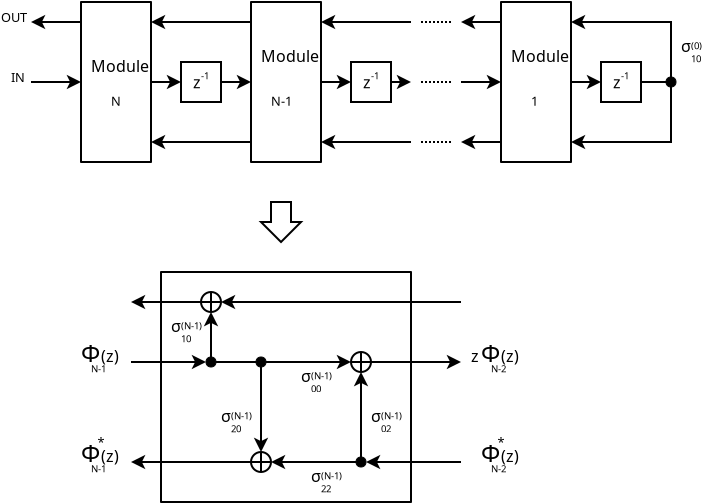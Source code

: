 <?xml version="1.0" encoding="UTF-8"?>
<dia:diagram xmlns:dia="http://www.lysator.liu.se/~alla/dia/">
  <dia:layer name="Background" visible="true" active="true">
    <dia:object type="Standard - Text" version="1" id="O0">
      <dia:attribute name="obj_pos">
        <dia:point val="18.3,12.95"/>
      </dia:attribute>
      <dia:attribute name="obj_bb">
        <dia:rectangle val="18.3,12.355;18.3,13.1"/>
      </dia:attribute>
      <dia:attribute name="text">
        <dia:composite type="text">
          <dia:attribute name="string">
            <dia:string>##</dia:string>
          </dia:attribute>
          <dia:attribute name="font">
            <dia:font family="Math1" style="0" name="Courier"/>
          </dia:attribute>
          <dia:attribute name="height">
            <dia:real val="0.8"/>
          </dia:attribute>
          <dia:attribute name="pos">
            <dia:point val="18.3,12.95"/>
          </dia:attribute>
          <dia:attribute name="color">
            <dia:color val="#000000"/>
          </dia:attribute>
          <dia:attribute name="alignment">
            <dia:enum val="0"/>
          </dia:attribute>
        </dia:composite>
      </dia:attribute>
      <dia:attribute name="valign">
        <dia:enum val="3"/>
      </dia:attribute>
    </dia:object>
    <dia:object type="Standard - Text" version="1" id="O1">
      <dia:attribute name="obj_pos">
        <dia:point val="16.35,12.95"/>
      </dia:attribute>
      <dia:attribute name="obj_bb">
        <dia:rectangle val="16.35,12.355;16.35,13.1"/>
      </dia:attribute>
      <dia:attribute name="text">
        <dia:composite type="text">
          <dia:attribute name="string">
            <dia:string>##</dia:string>
          </dia:attribute>
          <dia:attribute name="font">
            <dia:font family="sans" style="0" name="Helvetica"/>
          </dia:attribute>
          <dia:attribute name="height">
            <dia:real val="0.8"/>
          </dia:attribute>
          <dia:attribute name="pos">
            <dia:point val="16.35,12.95"/>
          </dia:attribute>
          <dia:attribute name="color">
            <dia:color val="#000000"/>
          </dia:attribute>
          <dia:attribute name="alignment">
            <dia:enum val="0"/>
          </dia:attribute>
        </dia:composite>
      </dia:attribute>
      <dia:attribute name="valign">
        <dia:enum val="3"/>
      </dia:attribute>
    </dia:object>
    <dia:object type="Standard - Line" version="0" id="O2">
      <dia:attribute name="obj_pos">
        <dia:point val="5,3.5"/>
      </dia:attribute>
      <dia:attribute name="obj_bb">
        <dia:rectangle val="2.388,3.138;5.05,3.862"/>
      </dia:attribute>
      <dia:attribute name="conn_endpoints">
        <dia:point val="5,3.5"/>
        <dia:point val="2.5,3.5"/>
      </dia:attribute>
      <dia:attribute name="numcp">
        <dia:int val="1"/>
      </dia:attribute>
      <dia:attribute name="end_arrow">
        <dia:enum val="22"/>
      </dia:attribute>
      <dia:attribute name="end_arrow_length">
        <dia:real val="0.5"/>
      </dia:attribute>
      <dia:attribute name="end_arrow_width">
        <dia:real val="0.5"/>
      </dia:attribute>
    </dia:object>
    <dia:object type="Standard - Text" version="1" id="O3">
      <dia:attribute name="obj_pos">
        <dia:point val="5.5,6"/>
      </dia:attribute>
      <dia:attribute name="obj_bb">
        <dia:rectangle val="5.5,5.258;8.41,6.188"/>
      </dia:attribute>
      <dia:attribute name="text">
        <dia:composite type="text">
          <dia:attribute name="string">
            <dia:string>#Module#</dia:string>
          </dia:attribute>
          <dia:attribute name="font">
            <dia:font family="sans" style="0" name="Helvetica"/>
          </dia:attribute>
          <dia:attribute name="height">
            <dia:real val="1"/>
          </dia:attribute>
          <dia:attribute name="pos">
            <dia:point val="5.5,6"/>
          </dia:attribute>
          <dia:attribute name="color">
            <dia:color val="#000000"/>
          </dia:attribute>
          <dia:attribute name="alignment">
            <dia:enum val="0"/>
          </dia:attribute>
        </dia:composite>
      </dia:attribute>
      <dia:attribute name="valign">
        <dia:enum val="3"/>
      </dia:attribute>
    </dia:object>
    <dia:object type="Standard - Text" version="1" id="O4">
      <dia:attribute name="obj_pos">
        <dia:point val="6.5,7"/>
      </dia:attribute>
      <dia:attribute name="obj_bb">
        <dia:rectangle val="6.5,7;6.98,7.745"/>
      </dia:attribute>
      <dia:attribute name="text">
        <dia:composite type="text">
          <dia:attribute name="string">
            <dia:string>#N#</dia:string>
          </dia:attribute>
          <dia:attribute name="font">
            <dia:font family="sans" style="0" name="Helvetica"/>
          </dia:attribute>
          <dia:attribute name="height">
            <dia:real val="0.8"/>
          </dia:attribute>
          <dia:attribute name="pos">
            <dia:point val="6.5,7.595"/>
          </dia:attribute>
          <dia:attribute name="color">
            <dia:color val="#000000"/>
          </dia:attribute>
          <dia:attribute name="alignment">
            <dia:enum val="0"/>
          </dia:attribute>
        </dia:composite>
      </dia:attribute>
      <dia:attribute name="valign">
        <dia:enum val="0"/>
      </dia:attribute>
    </dia:object>
    <dia:object type="Standard - Line" version="0" id="O5">
      <dia:attribute name="obj_pos">
        <dia:point val="13.5,3.5"/>
      </dia:attribute>
      <dia:attribute name="obj_bb">
        <dia:rectangle val="8.388,3.138;13.55,3.862"/>
      </dia:attribute>
      <dia:attribute name="conn_endpoints">
        <dia:point val="13.5,3.5"/>
        <dia:point val="8.5,3.5"/>
      </dia:attribute>
      <dia:attribute name="numcp">
        <dia:int val="1"/>
      </dia:attribute>
      <dia:attribute name="end_arrow">
        <dia:enum val="22"/>
      </dia:attribute>
      <dia:attribute name="end_arrow_length">
        <dia:real val="0.5"/>
      </dia:attribute>
      <dia:attribute name="end_arrow_width">
        <dia:real val="0.5"/>
      </dia:attribute>
    </dia:object>
    <dia:object type="Standard - Line" version="0" id="O6">
      <dia:attribute name="obj_pos">
        <dia:point val="21.5,3.5"/>
      </dia:attribute>
      <dia:attribute name="obj_bb">
        <dia:rectangle val="16.888,3.138;21.55,3.862"/>
      </dia:attribute>
      <dia:attribute name="conn_endpoints">
        <dia:point val="21.5,3.5"/>
        <dia:point val="17,3.5"/>
      </dia:attribute>
      <dia:attribute name="numcp">
        <dia:int val="1"/>
      </dia:attribute>
      <dia:attribute name="end_arrow">
        <dia:enum val="22"/>
      </dia:attribute>
      <dia:attribute name="end_arrow_length">
        <dia:real val="0.5"/>
      </dia:attribute>
      <dia:attribute name="end_arrow_width">
        <dia:real val="0.5"/>
      </dia:attribute>
    </dia:object>
    <dia:object type="Standard - Line" version="0" id="O7">
      <dia:attribute name="obj_pos">
        <dia:point val="21.5,9.5"/>
      </dia:attribute>
      <dia:attribute name="obj_bb">
        <dia:rectangle val="16.888,9.138;21.55,9.862"/>
      </dia:attribute>
      <dia:attribute name="conn_endpoints">
        <dia:point val="21.5,9.5"/>
        <dia:point val="17,9.5"/>
      </dia:attribute>
      <dia:attribute name="numcp">
        <dia:int val="1"/>
      </dia:attribute>
      <dia:attribute name="end_arrow">
        <dia:enum val="22"/>
      </dia:attribute>
      <dia:attribute name="end_arrow_length">
        <dia:real val="0.5"/>
      </dia:attribute>
      <dia:attribute name="end_arrow_width">
        <dia:real val="0.5"/>
      </dia:attribute>
    </dia:object>
    <dia:object type="Standard - Text" version="1" id="O8">
      <dia:attribute name="obj_pos">
        <dia:point val="14,5.5"/>
      </dia:attribute>
      <dia:attribute name="obj_bb">
        <dia:rectangle val="14,4.758;16.91,5.688"/>
      </dia:attribute>
      <dia:attribute name="text">
        <dia:composite type="text">
          <dia:attribute name="string">
            <dia:string>#Module#</dia:string>
          </dia:attribute>
          <dia:attribute name="font">
            <dia:font family="sans" style="0" name="Helvetica"/>
          </dia:attribute>
          <dia:attribute name="height">
            <dia:real val="1"/>
          </dia:attribute>
          <dia:attribute name="pos">
            <dia:point val="14,5.5"/>
          </dia:attribute>
          <dia:attribute name="color">
            <dia:color val="#000000"/>
          </dia:attribute>
          <dia:attribute name="alignment">
            <dia:enum val="0"/>
          </dia:attribute>
        </dia:composite>
      </dia:attribute>
      <dia:attribute name="valign">
        <dia:enum val="3"/>
      </dia:attribute>
    </dia:object>
    <dia:object type="Standard - Text" version="1" id="O9">
      <dia:attribute name="obj_pos">
        <dia:point val="14.5,7"/>
      </dia:attribute>
      <dia:attribute name="obj_bb">
        <dia:rectangle val="14.5,7;15.617,7.745"/>
      </dia:attribute>
      <dia:attribute name="text">
        <dia:composite type="text">
          <dia:attribute name="string">
            <dia:string>#N-1#</dia:string>
          </dia:attribute>
          <dia:attribute name="font">
            <dia:font family="sans" style="0" name="Helvetica"/>
          </dia:attribute>
          <dia:attribute name="height">
            <dia:real val="0.8"/>
          </dia:attribute>
          <dia:attribute name="pos">
            <dia:point val="14.5,7.595"/>
          </dia:attribute>
          <dia:attribute name="color">
            <dia:color val="#000000"/>
          </dia:attribute>
          <dia:attribute name="alignment">
            <dia:enum val="0"/>
          </dia:attribute>
        </dia:composite>
      </dia:attribute>
      <dia:attribute name="valign">
        <dia:enum val="0"/>
      </dia:attribute>
    </dia:object>
    <dia:object type="Standard - Line" version="0" id="O10">
      <dia:attribute name="obj_pos">
        <dia:point val="12,6.5"/>
      </dia:attribute>
      <dia:attribute name="obj_bb">
        <dia:rectangle val="11.95,6.138;13.612,6.862"/>
      </dia:attribute>
      <dia:attribute name="conn_endpoints">
        <dia:point val="12,6.5"/>
        <dia:point val="13.5,6.5"/>
      </dia:attribute>
      <dia:attribute name="numcp">
        <dia:int val="1"/>
      </dia:attribute>
      <dia:attribute name="end_arrow">
        <dia:enum val="22"/>
      </dia:attribute>
      <dia:attribute name="end_arrow_length">
        <dia:real val="0.5"/>
      </dia:attribute>
      <dia:attribute name="end_arrow_width">
        <dia:real val="0.5"/>
      </dia:attribute>
      <dia:connections>
        <dia:connection handle="0" to="O21" connection="4"/>
      </dia:connections>
    </dia:object>
    <dia:object type="Standard - Line" version="0" id="O11">
      <dia:attribute name="obj_pos">
        <dia:point val="24,3.5"/>
      </dia:attribute>
      <dia:attribute name="obj_bb">
        <dia:rectangle val="23.95,3.138;26.05,3.862"/>
      </dia:attribute>
      <dia:attribute name="conn_endpoints">
        <dia:point val="24,3.5"/>
        <dia:point val="26,3.5"/>
      </dia:attribute>
      <dia:attribute name="numcp">
        <dia:int val="1"/>
      </dia:attribute>
      <dia:attribute name="start_arrow">
        <dia:enum val="22"/>
      </dia:attribute>
      <dia:attribute name="start_arrow_length">
        <dia:real val="0.5"/>
      </dia:attribute>
      <dia:attribute name="start_arrow_width">
        <dia:real val="0.5"/>
      </dia:attribute>
    </dia:object>
    <dia:object type="Standard - Text" version="1" id="O12">
      <dia:attribute name="obj_pos">
        <dia:point val="26.5,5.5"/>
      </dia:attribute>
      <dia:attribute name="obj_bb">
        <dia:rectangle val="26.5,4.758;29.41,5.688"/>
      </dia:attribute>
      <dia:attribute name="text">
        <dia:composite type="text">
          <dia:attribute name="string">
            <dia:string>#Module#</dia:string>
          </dia:attribute>
          <dia:attribute name="font">
            <dia:font family="sans" style="0" name="Helvetica"/>
          </dia:attribute>
          <dia:attribute name="height">
            <dia:real val="1"/>
          </dia:attribute>
          <dia:attribute name="pos">
            <dia:point val="26.5,5.5"/>
          </dia:attribute>
          <dia:attribute name="color">
            <dia:color val="#000000"/>
          </dia:attribute>
          <dia:attribute name="alignment">
            <dia:enum val="0"/>
          </dia:attribute>
        </dia:composite>
      </dia:attribute>
      <dia:attribute name="valign">
        <dia:enum val="3"/>
      </dia:attribute>
    </dia:object>
    <dia:object type="Standard - Text" version="1" id="O13">
      <dia:attribute name="obj_pos">
        <dia:point val="27.5,7"/>
      </dia:attribute>
      <dia:attribute name="obj_bb">
        <dia:rectangle val="27.5,7;27.907,7.745"/>
      </dia:attribute>
      <dia:attribute name="text">
        <dia:composite type="text">
          <dia:attribute name="string">
            <dia:string>#1#</dia:string>
          </dia:attribute>
          <dia:attribute name="font">
            <dia:font family="sans" style="0" name="Helvetica"/>
          </dia:attribute>
          <dia:attribute name="height">
            <dia:real val="0.8"/>
          </dia:attribute>
          <dia:attribute name="pos">
            <dia:point val="27.5,7.595"/>
          </dia:attribute>
          <dia:attribute name="color">
            <dia:color val="#000000"/>
          </dia:attribute>
          <dia:attribute name="alignment">
            <dia:enum val="0"/>
          </dia:attribute>
        </dia:composite>
      </dia:attribute>
      <dia:attribute name="valign">
        <dia:enum val="0"/>
      </dia:attribute>
    </dia:object>
    <dia:object type="Standard - Line" version="0" id="O14">
      <dia:attribute name="obj_pos">
        <dia:point val="26,9.5"/>
      </dia:attribute>
      <dia:attribute name="obj_bb">
        <dia:rectangle val="23.888,9.138;26.05,9.862"/>
      </dia:attribute>
      <dia:attribute name="conn_endpoints">
        <dia:point val="26,9.5"/>
        <dia:point val="24,9.5"/>
      </dia:attribute>
      <dia:attribute name="numcp">
        <dia:int val="1"/>
      </dia:attribute>
      <dia:attribute name="end_arrow">
        <dia:enum val="22"/>
      </dia:attribute>
      <dia:attribute name="end_arrow_length">
        <dia:real val="0.5"/>
      </dia:attribute>
      <dia:attribute name="end_arrow_width">
        <dia:real val="0.5"/>
      </dia:attribute>
    </dia:object>
    <dia:object type="Geometric - Down Arrow" version="1" id="O15">
      <dia:attribute name="obj_pos">
        <dia:point val="14,12.5"/>
      </dia:attribute>
      <dia:attribute name="obj_bb">
        <dia:rectangle val="13.879,12.45;16.121,14.571"/>
      </dia:attribute>
      <dia:attribute name="meta">
        <dia:composite type="dict"/>
      </dia:attribute>
      <dia:attribute name="elem_corner">
        <dia:point val="14,12.5"/>
      </dia:attribute>
      <dia:attribute name="elem_width">
        <dia:real val="2"/>
      </dia:attribute>
      <dia:attribute name="elem_height">
        <dia:real val="2"/>
      </dia:attribute>
      <dia:attribute name="line_width">
        <dia:real val="0.1"/>
      </dia:attribute>
      <dia:attribute name="line_colour">
        <dia:color val="#000000"/>
      </dia:attribute>
      <dia:attribute name="fill_colour">
        <dia:color val="#ffffff"/>
      </dia:attribute>
      <dia:attribute name="show_background">
        <dia:boolean val="false"/>
      </dia:attribute>
      <dia:attribute name="line_style">
        <dia:enum val="0"/>
        <dia:real val="1"/>
      </dia:attribute>
      <dia:attribute name="flip_horizontal">
        <dia:boolean val="false"/>
      </dia:attribute>
      <dia:attribute name="flip_vertical">
        <dia:boolean val="false"/>
      </dia:attribute>
      <dia:attribute name="subscale">
        <dia:real val="1"/>
      </dia:attribute>
    </dia:object>
    <dia:object type="Standard - Text" version="1" id="O16">
      <dia:attribute name="obj_pos">
        <dia:point val="4.9,4.185"/>
      </dia:attribute>
      <dia:attribute name="obj_bb">
        <dia:rectangle val="4.9,3.627;4.9,4.185"/>
      </dia:attribute>
      <dia:attribute name="text">
        <dia:composite type="text">
          <dia:attribute name="string">
            <dia:string>##</dia:string>
          </dia:attribute>
          <dia:attribute name="font">
            <dia:font family="sans" style="0" name="Helvetica"/>
          </dia:attribute>
          <dia:attribute name="height">
            <dia:real val="0.6"/>
          </dia:attribute>
          <dia:attribute name="pos">
            <dia:point val="4.9,4.072"/>
          </dia:attribute>
          <dia:attribute name="color">
            <dia:color val="#000000"/>
          </dia:attribute>
          <dia:attribute name="alignment">
            <dia:enum val="2"/>
          </dia:attribute>
        </dia:composite>
      </dia:attribute>
      <dia:attribute name="valign">
        <dia:enum val="1"/>
      </dia:attribute>
    </dia:object>
    <dia:object type="Standard - ZigZagLine" version="1" id="O17">
      <dia:attribute name="obj_pos">
        <dia:point val="29.5,3.5"/>
      </dia:attribute>
      <dia:attribute name="obj_bb">
        <dia:rectangle val="29.45,3.138;34.55,9.862"/>
      </dia:attribute>
      <dia:attribute name="orth_points">
        <dia:point val="29.5,3.5"/>
        <dia:point val="34.5,3.5"/>
        <dia:point val="34.5,9.5"/>
        <dia:point val="29.5,9.5"/>
      </dia:attribute>
      <dia:attribute name="orth_orient">
        <dia:enum val="0"/>
        <dia:enum val="1"/>
        <dia:enum val="0"/>
      </dia:attribute>
      <dia:attribute name="autorouting">
        <dia:boolean val="false"/>
      </dia:attribute>
      <dia:attribute name="start_arrow">
        <dia:enum val="22"/>
      </dia:attribute>
      <dia:attribute name="start_arrow_length">
        <dia:real val="0.5"/>
      </dia:attribute>
      <dia:attribute name="start_arrow_width">
        <dia:real val="0.5"/>
      </dia:attribute>
      <dia:attribute name="end_arrow">
        <dia:enum val="22"/>
      </dia:attribute>
      <dia:attribute name="end_arrow_length">
        <dia:real val="0.5"/>
      </dia:attribute>
      <dia:attribute name="end_arrow_width">
        <dia:real val="0.5"/>
      </dia:attribute>
    </dia:object>
    <dia:object type="Standard - Text" version="1" id="O18">
      <dia:attribute name="obj_pos">
        <dia:point val="1,3.5"/>
      </dia:attribute>
      <dia:attribute name="obj_bb">
        <dia:rectangle val="1,2.905;2.362,4.45"/>
      </dia:attribute>
      <dia:attribute name="text">
        <dia:composite type="text">
          <dia:attribute name="string">
            <dia:string>#OUT
#</dia:string>
          </dia:attribute>
          <dia:attribute name="font">
            <dia:font family="sans" style="0" name="Helvetica"/>
          </dia:attribute>
          <dia:attribute name="height">
            <dia:real val="0.8"/>
          </dia:attribute>
          <dia:attribute name="pos">
            <dia:point val="1,3.5"/>
          </dia:attribute>
          <dia:attribute name="color">
            <dia:color val="#000000"/>
          </dia:attribute>
          <dia:attribute name="alignment">
            <dia:enum val="0"/>
          </dia:attribute>
        </dia:composite>
      </dia:attribute>
      <dia:attribute name="valign">
        <dia:enum val="3"/>
      </dia:attribute>
    </dia:object>
    <dia:object type="Standard - Box" version="0" id="O19">
      <dia:attribute name="obj_pos">
        <dia:point val="5,2.5"/>
      </dia:attribute>
      <dia:attribute name="obj_bb">
        <dia:rectangle val="4.95,2.45;8.55,10.55"/>
      </dia:attribute>
      <dia:attribute name="elem_corner">
        <dia:point val="5,2.5"/>
      </dia:attribute>
      <dia:attribute name="elem_width">
        <dia:real val="3.5"/>
      </dia:attribute>
      <dia:attribute name="elem_height">
        <dia:real val="8.0"/>
      </dia:attribute>
      <dia:attribute name="show_background">
        <dia:boolean val="false"/>
      </dia:attribute>
      <dia:attribute name="corner_radius">
        <dia:real val="1.175e-38"/>
      </dia:attribute>
    </dia:object>
    <dia:object type="Standard - Box" version="0" id="O20">
      <dia:attribute name="obj_pos">
        <dia:point val="26,2.5"/>
      </dia:attribute>
      <dia:attribute name="obj_bb">
        <dia:rectangle val="25.95,2.45;29.55,10.55"/>
      </dia:attribute>
      <dia:attribute name="elem_corner">
        <dia:point val="26,2.5"/>
      </dia:attribute>
      <dia:attribute name="elem_width">
        <dia:real val="3.5"/>
      </dia:attribute>
      <dia:attribute name="elem_height">
        <dia:real val="8.0"/>
      </dia:attribute>
      <dia:attribute name="show_background">
        <dia:boolean val="false"/>
      </dia:attribute>
      <dia:attribute name="corner_radius">
        <dia:real val="1.175e-38"/>
      </dia:attribute>
    </dia:object>
    <dia:object type="Standard - Box" version="0" id="O21">
      <dia:attribute name="obj_pos">
        <dia:point val="10,5.5"/>
      </dia:attribute>
      <dia:attribute name="obj_bb">
        <dia:rectangle val="9.95,5.45;12.05,7.55"/>
      </dia:attribute>
      <dia:attribute name="elem_corner">
        <dia:point val="10,5.5"/>
      </dia:attribute>
      <dia:attribute name="elem_width">
        <dia:real val="2"/>
      </dia:attribute>
      <dia:attribute name="elem_height">
        <dia:real val="2.0"/>
      </dia:attribute>
      <dia:attribute name="border_width">
        <dia:real val="0.1"/>
      </dia:attribute>
      <dia:attribute name="show_background">
        <dia:boolean val="false"/>
      </dia:attribute>
    </dia:object>
    <dia:object type="Standard - Text" version="1" id="O22">
      <dia:attribute name="obj_pos">
        <dia:point val="11,6.5"/>
      </dia:attribute>
      <dia:attribute name="obj_bb">
        <dia:rectangle val="10.58,6.035;11,6.965"/>
      </dia:attribute>
      <dia:attribute name="text">
        <dia:composite type="text">
          <dia:attribute name="string">
            <dia:string>#z#</dia:string>
          </dia:attribute>
          <dia:attribute name="font">
            <dia:font family="sans" style="0" name="Helvetica"/>
          </dia:attribute>
          <dia:attribute name="height">
            <dia:real val="1"/>
          </dia:attribute>
          <dia:attribute name="pos">
            <dia:point val="11,6.777"/>
          </dia:attribute>
          <dia:attribute name="color">
            <dia:color val="#000000"/>
          </dia:attribute>
          <dia:attribute name="alignment">
            <dia:enum val="2"/>
          </dia:attribute>
        </dia:composite>
      </dia:attribute>
      <dia:attribute name="valign">
        <dia:enum val="2"/>
      </dia:attribute>
      <dia:connections>
        <dia:connection handle="0" to="O21" connection="8"/>
      </dia:connections>
    </dia:object>
    <dia:object type="Standard - Text" version="1" id="O23">
      <dia:attribute name="obj_pos">
        <dia:point val="11,6.5"/>
      </dia:attribute>
      <dia:attribute name="obj_bb">
        <dia:rectangle val="11,5.942;11.477,6.5"/>
      </dia:attribute>
      <dia:attribute name="text">
        <dia:composite type="text">
          <dia:attribute name="string">
            <dia:string>#-1#</dia:string>
          </dia:attribute>
          <dia:attribute name="font">
            <dia:font family="sans" style="0" name="Helvetica"/>
          </dia:attribute>
          <dia:attribute name="height">
            <dia:real val="0.6"/>
          </dia:attribute>
          <dia:attribute name="pos">
            <dia:point val="11,6.388"/>
          </dia:attribute>
          <dia:attribute name="color">
            <dia:color val="#000000"/>
          </dia:attribute>
          <dia:attribute name="alignment">
            <dia:enum val="0"/>
          </dia:attribute>
        </dia:composite>
      </dia:attribute>
      <dia:attribute name="valign">
        <dia:enum val="1"/>
      </dia:attribute>
      <dia:connections>
        <dia:connection handle="0" to="O21" connection="8"/>
      </dia:connections>
    </dia:object>
    <dia:object type="Standard - Line" version="0" id="O24">
      <dia:attribute name="obj_pos">
        <dia:point val="8.5,6.5"/>
      </dia:attribute>
      <dia:attribute name="obj_bb">
        <dia:rectangle val="8.45,6.138;10.112,6.862"/>
      </dia:attribute>
      <dia:attribute name="conn_endpoints">
        <dia:point val="8.5,6.5"/>
        <dia:point val="10,6.5"/>
      </dia:attribute>
      <dia:attribute name="numcp">
        <dia:int val="1"/>
      </dia:attribute>
      <dia:attribute name="end_arrow">
        <dia:enum val="22"/>
      </dia:attribute>
      <dia:attribute name="end_arrow_length">
        <dia:real val="0.5"/>
      </dia:attribute>
      <dia:attribute name="end_arrow_width">
        <dia:real val="0.5"/>
      </dia:attribute>
      <dia:connections>
        <dia:connection handle="0" to="O19" connection="4"/>
        <dia:connection handle="1" to="O21" connection="3"/>
      </dia:connections>
    </dia:object>
    <dia:object type="Standard - Line" version="0" id="O25">
      <dia:attribute name="obj_pos">
        <dia:point val="13.5,9.5"/>
      </dia:attribute>
      <dia:attribute name="obj_bb">
        <dia:rectangle val="8.388,9.138;13.55,9.862"/>
      </dia:attribute>
      <dia:attribute name="conn_endpoints">
        <dia:point val="13.5,9.5"/>
        <dia:point val="8.5,9.5"/>
      </dia:attribute>
      <dia:attribute name="numcp">
        <dia:int val="1"/>
      </dia:attribute>
      <dia:attribute name="end_arrow">
        <dia:enum val="22"/>
      </dia:attribute>
      <dia:attribute name="end_arrow_length">
        <dia:real val="0.5"/>
      </dia:attribute>
      <dia:attribute name="end_arrow_width">
        <dia:real val="0.5"/>
      </dia:attribute>
    </dia:object>
    <dia:object type="Standard - Line" version="0" id="O26">
      <dia:attribute name="obj_pos">
        <dia:point val="2.5,6.5"/>
      </dia:attribute>
      <dia:attribute name="obj_bb">
        <dia:rectangle val="2.45,6.138;5.112,6.862"/>
      </dia:attribute>
      <dia:attribute name="conn_endpoints">
        <dia:point val="2.5,6.5"/>
        <dia:point val="5,6.5"/>
      </dia:attribute>
      <dia:attribute name="numcp">
        <dia:int val="1"/>
      </dia:attribute>
      <dia:attribute name="end_arrow">
        <dia:enum val="22"/>
      </dia:attribute>
      <dia:attribute name="end_arrow_length">
        <dia:real val="0.5"/>
      </dia:attribute>
      <dia:attribute name="end_arrow_width">
        <dia:real val="0.5"/>
      </dia:attribute>
      <dia:connections>
        <dia:connection handle="1" to="O19" connection="3"/>
      </dia:connections>
    </dia:object>
    <dia:object type="Standard - Text" version="1" id="O27">
      <dia:attribute name="obj_pos">
        <dia:point val="1.5,6.5"/>
      </dia:attribute>
      <dia:attribute name="obj_bb">
        <dia:rectangle val="1.5,5.905;2.17,7.45"/>
      </dia:attribute>
      <dia:attribute name="text">
        <dia:composite type="text">
          <dia:attribute name="string">
            <dia:string>#IN
#</dia:string>
          </dia:attribute>
          <dia:attribute name="font">
            <dia:font family="sans" style="0" name="Helvetica"/>
          </dia:attribute>
          <dia:attribute name="height">
            <dia:real val="0.8"/>
          </dia:attribute>
          <dia:attribute name="pos">
            <dia:point val="1.5,6.5"/>
          </dia:attribute>
          <dia:attribute name="color">
            <dia:color val="#000000"/>
          </dia:attribute>
          <dia:attribute name="alignment">
            <dia:enum val="0"/>
          </dia:attribute>
        </dia:composite>
      </dia:attribute>
      <dia:attribute name="valign">
        <dia:enum val="3"/>
      </dia:attribute>
    </dia:object>
    <dia:object type="Standard - Box" version="0" id="O28">
      <dia:attribute name="obj_pos">
        <dia:point val="13.5,2.5"/>
      </dia:attribute>
      <dia:attribute name="obj_bb">
        <dia:rectangle val="13.45,2.45;17.05,10.55"/>
      </dia:attribute>
      <dia:attribute name="elem_corner">
        <dia:point val="13.5,2.5"/>
      </dia:attribute>
      <dia:attribute name="elem_width">
        <dia:real val="3.5"/>
      </dia:attribute>
      <dia:attribute name="elem_height">
        <dia:real val="8.0"/>
      </dia:attribute>
      <dia:attribute name="show_background">
        <dia:boolean val="false"/>
      </dia:attribute>
      <dia:attribute name="corner_radius">
        <dia:real val="1.175e-38"/>
      </dia:attribute>
    </dia:object>
    <dia:object type="Standard - Box" version="0" id="O29">
      <dia:attribute name="obj_pos">
        <dia:point val="18.5,5.5"/>
      </dia:attribute>
      <dia:attribute name="obj_bb">
        <dia:rectangle val="18.45,5.45;20.55,7.55"/>
      </dia:attribute>
      <dia:attribute name="elem_corner">
        <dia:point val="18.5,5.5"/>
      </dia:attribute>
      <dia:attribute name="elem_width">
        <dia:real val="2"/>
      </dia:attribute>
      <dia:attribute name="elem_height">
        <dia:real val="2.0"/>
      </dia:attribute>
      <dia:attribute name="border_width">
        <dia:real val="0.1"/>
      </dia:attribute>
      <dia:attribute name="show_background">
        <dia:boolean val="false"/>
      </dia:attribute>
    </dia:object>
    <dia:object type="Standard - Text" version="1" id="O30">
      <dia:attribute name="obj_pos">
        <dia:point val="19.5,6.5"/>
      </dia:attribute>
      <dia:attribute name="obj_bb">
        <dia:rectangle val="19.5,5.942;19.977,6.5"/>
      </dia:attribute>
      <dia:attribute name="text">
        <dia:composite type="text">
          <dia:attribute name="string">
            <dia:string>#-1#</dia:string>
          </dia:attribute>
          <dia:attribute name="font">
            <dia:font family="sans" style="0" name="Helvetica"/>
          </dia:attribute>
          <dia:attribute name="height">
            <dia:real val="0.6"/>
          </dia:attribute>
          <dia:attribute name="pos">
            <dia:point val="19.5,6.388"/>
          </dia:attribute>
          <dia:attribute name="color">
            <dia:color val="#000000"/>
          </dia:attribute>
          <dia:attribute name="alignment">
            <dia:enum val="0"/>
          </dia:attribute>
        </dia:composite>
      </dia:attribute>
      <dia:attribute name="valign">
        <dia:enum val="1"/>
      </dia:attribute>
      <dia:connections>
        <dia:connection handle="0" to="O29" connection="8"/>
      </dia:connections>
    </dia:object>
    <dia:object type="Standard - Text" version="1" id="O31">
      <dia:attribute name="obj_pos">
        <dia:point val="19.5,6.5"/>
      </dia:attribute>
      <dia:attribute name="obj_bb">
        <dia:rectangle val="19.08,6.035;19.5,6.965"/>
      </dia:attribute>
      <dia:attribute name="text">
        <dia:composite type="text">
          <dia:attribute name="string">
            <dia:string>#z#</dia:string>
          </dia:attribute>
          <dia:attribute name="font">
            <dia:font family="sans" style="0" name="Helvetica"/>
          </dia:attribute>
          <dia:attribute name="height">
            <dia:real val="1"/>
          </dia:attribute>
          <dia:attribute name="pos">
            <dia:point val="19.5,6.777"/>
          </dia:attribute>
          <dia:attribute name="color">
            <dia:color val="#000000"/>
          </dia:attribute>
          <dia:attribute name="alignment">
            <dia:enum val="2"/>
          </dia:attribute>
        </dia:composite>
      </dia:attribute>
      <dia:attribute name="valign">
        <dia:enum val="2"/>
      </dia:attribute>
      <dia:connections>
        <dia:connection handle="0" to="O29" connection="8"/>
      </dia:connections>
    </dia:object>
    <dia:object type="Standard - Line" version="0" id="O32">
      <dia:attribute name="obj_pos">
        <dia:point val="17,6.5"/>
      </dia:attribute>
      <dia:attribute name="obj_bb">
        <dia:rectangle val="16.95,6.138;18.612,6.862"/>
      </dia:attribute>
      <dia:attribute name="conn_endpoints">
        <dia:point val="17,6.5"/>
        <dia:point val="18.5,6.5"/>
      </dia:attribute>
      <dia:attribute name="numcp">
        <dia:int val="1"/>
      </dia:attribute>
      <dia:attribute name="end_arrow">
        <dia:enum val="22"/>
      </dia:attribute>
      <dia:attribute name="end_arrow_length">
        <dia:real val="0.5"/>
      </dia:attribute>
      <dia:attribute name="end_arrow_width">
        <dia:real val="0.5"/>
      </dia:attribute>
      <dia:connections>
        <dia:connection handle="0" to="O28" connection="4"/>
        <dia:connection handle="1" to="O29" connection="3"/>
      </dia:connections>
    </dia:object>
    <dia:object type="Standard - Line" version="0" id="O33">
      <dia:attribute name="obj_pos">
        <dia:point val="20.5,6.5"/>
      </dia:attribute>
      <dia:attribute name="obj_bb">
        <dia:rectangle val="20.45,6.138;21.612,6.862"/>
      </dia:attribute>
      <dia:attribute name="conn_endpoints">
        <dia:point val="20.5,6.5"/>
        <dia:point val="21.5,6.5"/>
      </dia:attribute>
      <dia:attribute name="numcp">
        <dia:int val="1"/>
      </dia:attribute>
      <dia:attribute name="end_arrow">
        <dia:enum val="22"/>
      </dia:attribute>
      <dia:attribute name="end_arrow_length">
        <dia:real val="0.5"/>
      </dia:attribute>
      <dia:attribute name="end_arrow_width">
        <dia:real val="0.5"/>
      </dia:attribute>
      <dia:connections>
        <dia:connection handle="0" to="O29" connection="4"/>
      </dia:connections>
    </dia:object>
    <dia:object type="Standard - Line" version="0" id="O34">
      <dia:attribute name="obj_pos">
        <dia:point val="24,6.5"/>
      </dia:attribute>
      <dia:attribute name="obj_bb">
        <dia:rectangle val="23.95,6.138;26.112,6.862"/>
      </dia:attribute>
      <dia:attribute name="conn_endpoints">
        <dia:point val="24,6.5"/>
        <dia:point val="26,6.5"/>
      </dia:attribute>
      <dia:attribute name="numcp">
        <dia:int val="1"/>
      </dia:attribute>
      <dia:attribute name="end_arrow">
        <dia:enum val="22"/>
      </dia:attribute>
      <dia:attribute name="end_arrow_length">
        <dia:real val="0.5"/>
      </dia:attribute>
      <dia:attribute name="end_arrow_width">
        <dia:real val="0.5"/>
      </dia:attribute>
      <dia:connections>
        <dia:connection handle="1" to="O20" connection="3"/>
      </dia:connections>
    </dia:object>
    <dia:object type="Standard - Box" version="0" id="O35">
      <dia:attribute name="obj_pos">
        <dia:point val="31,5.5"/>
      </dia:attribute>
      <dia:attribute name="obj_bb">
        <dia:rectangle val="30.95,5.45;33.05,7.55"/>
      </dia:attribute>
      <dia:attribute name="elem_corner">
        <dia:point val="31,5.5"/>
      </dia:attribute>
      <dia:attribute name="elem_width">
        <dia:real val="2"/>
      </dia:attribute>
      <dia:attribute name="elem_height">
        <dia:real val="2.0"/>
      </dia:attribute>
      <dia:attribute name="border_width">
        <dia:real val="0.1"/>
      </dia:attribute>
      <dia:attribute name="show_background">
        <dia:boolean val="false"/>
      </dia:attribute>
    </dia:object>
    <dia:object type="Standard - Text" version="1" id="O36">
      <dia:attribute name="obj_pos">
        <dia:point val="32,6.5"/>
      </dia:attribute>
      <dia:attribute name="obj_bb">
        <dia:rectangle val="32,5.942;32.477,6.5"/>
      </dia:attribute>
      <dia:attribute name="text">
        <dia:composite type="text">
          <dia:attribute name="string">
            <dia:string>#-1#</dia:string>
          </dia:attribute>
          <dia:attribute name="font">
            <dia:font family="sans" style="0" name="Helvetica"/>
          </dia:attribute>
          <dia:attribute name="height">
            <dia:real val="0.6"/>
          </dia:attribute>
          <dia:attribute name="pos">
            <dia:point val="32,6.388"/>
          </dia:attribute>
          <dia:attribute name="color">
            <dia:color val="#000000"/>
          </dia:attribute>
          <dia:attribute name="alignment">
            <dia:enum val="0"/>
          </dia:attribute>
        </dia:composite>
      </dia:attribute>
      <dia:attribute name="valign">
        <dia:enum val="1"/>
      </dia:attribute>
      <dia:connections>
        <dia:connection handle="0" to="O35" connection="8"/>
      </dia:connections>
    </dia:object>
    <dia:object type="Standard - Text" version="1" id="O37">
      <dia:attribute name="obj_pos">
        <dia:point val="32,6.5"/>
      </dia:attribute>
      <dia:attribute name="obj_bb">
        <dia:rectangle val="31.58,6.035;32,6.965"/>
      </dia:attribute>
      <dia:attribute name="text">
        <dia:composite type="text">
          <dia:attribute name="string">
            <dia:string>#z#</dia:string>
          </dia:attribute>
          <dia:attribute name="font">
            <dia:font family="sans" style="0" name="Helvetica"/>
          </dia:attribute>
          <dia:attribute name="height">
            <dia:real val="1"/>
          </dia:attribute>
          <dia:attribute name="pos">
            <dia:point val="32,6.777"/>
          </dia:attribute>
          <dia:attribute name="color">
            <dia:color val="#000000"/>
          </dia:attribute>
          <dia:attribute name="alignment">
            <dia:enum val="2"/>
          </dia:attribute>
        </dia:composite>
      </dia:attribute>
      <dia:attribute name="valign">
        <dia:enum val="2"/>
      </dia:attribute>
      <dia:connections>
        <dia:connection handle="0" to="O35" connection="8"/>
      </dia:connections>
    </dia:object>
    <dia:object type="Standard - Line" version="0" id="O38">
      <dia:attribute name="obj_pos">
        <dia:point val="33,6.5"/>
      </dia:attribute>
      <dia:attribute name="obj_bb">
        <dia:rectangle val="32.95,6.45;34.55,6.55"/>
      </dia:attribute>
      <dia:attribute name="conn_endpoints">
        <dia:point val="33,6.5"/>
        <dia:point val="34.5,6.5"/>
      </dia:attribute>
      <dia:attribute name="numcp">
        <dia:int val="1"/>
      </dia:attribute>
      <dia:connections>
        <dia:connection handle="0" to="O35" connection="4"/>
      </dia:connections>
    </dia:object>
    <dia:object type="Standard - Line" version="0" id="O39">
      <dia:attribute name="obj_pos">
        <dia:point val="29.5,6.5"/>
      </dia:attribute>
      <dia:attribute name="obj_bb">
        <dia:rectangle val="29.45,6.138;31.112,6.862"/>
      </dia:attribute>
      <dia:attribute name="conn_endpoints">
        <dia:point val="29.5,6.5"/>
        <dia:point val="31,6.5"/>
      </dia:attribute>
      <dia:attribute name="numcp">
        <dia:int val="1"/>
      </dia:attribute>
      <dia:attribute name="end_arrow">
        <dia:enum val="22"/>
      </dia:attribute>
      <dia:attribute name="end_arrow_length">
        <dia:real val="0.5"/>
      </dia:attribute>
      <dia:attribute name="end_arrow_width">
        <dia:real val="0.5"/>
      </dia:attribute>
      <dia:connections>
        <dia:connection handle="0" to="O20" connection="4"/>
        <dia:connection handle="1" to="O35" connection="3"/>
      </dia:connections>
    </dia:object>
    <dia:object type="Standard - Ellipse" version="0" id="O40">
      <dia:attribute name="obj_pos">
        <dia:point val="34.25,6.25"/>
      </dia:attribute>
      <dia:attribute name="obj_bb">
        <dia:rectangle val="34.25,6.25;34.75,6.75"/>
      </dia:attribute>
      <dia:attribute name="elem_corner">
        <dia:point val="34.25,6.25"/>
      </dia:attribute>
      <dia:attribute name="elem_width">
        <dia:real val="0.5"/>
      </dia:attribute>
      <dia:attribute name="elem_height">
        <dia:real val="0.5"/>
      </dia:attribute>
      <dia:attribute name="border_width">
        <dia:real val="0"/>
      </dia:attribute>
      <dia:attribute name="inner_color">
        <dia:color val="#000000"/>
      </dia:attribute>
    </dia:object>
    <dia:object type="Standard - Line" version="0" id="O41">
      <dia:attribute name="obj_pos">
        <dia:point val="22,3.5"/>
      </dia:attribute>
      <dia:attribute name="obj_bb">
        <dia:rectangle val="21.95,3.45;23.55,3.55"/>
      </dia:attribute>
      <dia:attribute name="conn_endpoints">
        <dia:point val="22,3.5"/>
        <dia:point val="23.5,3.5"/>
      </dia:attribute>
      <dia:attribute name="numcp">
        <dia:int val="1"/>
      </dia:attribute>
      <dia:attribute name="line_style">
        <dia:enum val="4"/>
      </dia:attribute>
    </dia:object>
    <dia:object type="Standard - Line" version="0" id="O42">
      <dia:attribute name="obj_pos">
        <dia:point val="22,6.5"/>
      </dia:attribute>
      <dia:attribute name="obj_bb">
        <dia:rectangle val="21.95,6.45;23.55,6.55"/>
      </dia:attribute>
      <dia:attribute name="conn_endpoints">
        <dia:point val="22,6.5"/>
        <dia:point val="23.5,6.5"/>
      </dia:attribute>
      <dia:attribute name="numcp">
        <dia:int val="1"/>
      </dia:attribute>
      <dia:attribute name="line_style">
        <dia:enum val="4"/>
      </dia:attribute>
    </dia:object>
    <dia:object type="Standard - Line" version="0" id="O43">
      <dia:attribute name="obj_pos">
        <dia:point val="22,9.5"/>
      </dia:attribute>
      <dia:attribute name="obj_bb">
        <dia:rectangle val="21.95,9.45;23.55,9.55"/>
      </dia:attribute>
      <dia:attribute name="conn_endpoints">
        <dia:point val="22,9.5"/>
        <dia:point val="23.5,9.5"/>
      </dia:attribute>
      <dia:attribute name="numcp">
        <dia:int val="1"/>
      </dia:attribute>
      <dia:attribute name="line_style">
        <dia:enum val="4"/>
      </dia:attribute>
    </dia:object>
    <dia:object type="Standard - Text" version="1" id="O44">
      <dia:attribute name="obj_pos">
        <dia:point val="5.5,25.5"/>
      </dia:attribute>
      <dia:attribute name="obj_bb">
        <dia:rectangle val="5.5,25.5;6.338,26.058"/>
      </dia:attribute>
      <dia:attribute name="text">
        <dia:composite type="text">
          <dia:attribute name="string">
            <dia:string>#N-1#</dia:string>
          </dia:attribute>
          <dia:attribute name="font">
            <dia:font family="sans" style="0" name="Helvetica"/>
          </dia:attribute>
          <dia:attribute name="height">
            <dia:real val="0.6"/>
          </dia:attribute>
          <dia:attribute name="pos">
            <dia:point val="5.5,25.945"/>
          </dia:attribute>
          <dia:attribute name="color">
            <dia:color val="#000000"/>
          </dia:attribute>
          <dia:attribute name="alignment">
            <dia:enum val="0"/>
          </dia:attribute>
        </dia:composite>
      </dia:attribute>
      <dia:attribute name="valign">
        <dia:enum val="0"/>
      </dia:attribute>
    </dia:object>
    <dia:object type="Standard - Text" version="1" id="O45">
      <dia:attribute name="obj_pos">
        <dia:point val="6,25.5"/>
      </dia:attribute>
      <dia:attribute name="obj_bb">
        <dia:rectangle val="6,24.758;7.045,25.688"/>
      </dia:attribute>
      <dia:attribute name="text">
        <dia:composite type="text">
          <dia:attribute name="string">
            <dia:string>#(z)#</dia:string>
          </dia:attribute>
          <dia:attribute name="font">
            <dia:font family="sans" style="0" name="Helvetica"/>
          </dia:attribute>
          <dia:attribute name="height">
            <dia:real val="1"/>
          </dia:attribute>
          <dia:attribute name="pos">
            <dia:point val="6,25.5"/>
          </dia:attribute>
          <dia:attribute name="color">
            <dia:color val="#000000"/>
          </dia:attribute>
          <dia:attribute name="alignment">
            <dia:enum val="0"/>
          </dia:attribute>
        </dia:composite>
      </dia:attribute>
      <dia:attribute name="valign">
        <dia:enum val="3"/>
      </dia:attribute>
    </dia:object>
    <dia:object type="Standard - Text" version="1" id="O46">
      <dia:attribute name="obj_pos">
        <dia:point val="6,24.5"/>
      </dia:attribute>
      <dia:attribute name="obj_bb">
        <dia:rectangle val="5.84,24.128;6.16,24.872"/>
      </dia:attribute>
      <dia:attribute name="text">
        <dia:composite type="text">
          <dia:attribute name="string">
            <dia:string>#*#</dia:string>
          </dia:attribute>
          <dia:attribute name="font">
            <dia:font family="sans" style="0" name="Helvetica"/>
          </dia:attribute>
          <dia:attribute name="height">
            <dia:real val="0.8"/>
          </dia:attribute>
          <dia:attribute name="pos">
            <dia:point val="6,24.723"/>
          </dia:attribute>
          <dia:attribute name="color">
            <dia:color val="#000000"/>
          </dia:attribute>
          <dia:attribute name="alignment">
            <dia:enum val="1"/>
          </dia:attribute>
        </dia:composite>
      </dia:attribute>
      <dia:attribute name="valign">
        <dia:enum val="2"/>
      </dia:attribute>
    </dia:object>
    <dia:object type="Standard - Box" version="0" id="O47">
      <dia:attribute name="obj_pos">
        <dia:point val="9,16"/>
      </dia:attribute>
      <dia:attribute name="obj_bb">
        <dia:rectangle val="8.95,15.95;21.55,27.55"/>
      </dia:attribute>
      <dia:attribute name="elem_corner">
        <dia:point val="9,16"/>
      </dia:attribute>
      <dia:attribute name="elem_width">
        <dia:real val="12.5"/>
      </dia:attribute>
      <dia:attribute name="elem_height">
        <dia:real val="11.5"/>
      </dia:attribute>
      <dia:attribute name="show_background">
        <dia:boolean val="false"/>
      </dia:attribute>
      <dia:attribute name="corner_radius">
        <dia:real val="1.175e-38"/>
      </dia:attribute>
    </dia:object>
    <dia:object type="Standard - Line" version="0" id="O48">
      <dia:attribute name="obj_pos">
        <dia:point val="11.5,17"/>
      </dia:attribute>
      <dia:attribute name="obj_bb">
        <dia:rectangle val="11.45,16.95;11.55,18.05"/>
      </dia:attribute>
      <dia:attribute name="conn_endpoints">
        <dia:point val="11.5,17"/>
        <dia:point val="11.5,18"/>
      </dia:attribute>
      <dia:attribute name="numcp">
        <dia:int val="1"/>
      </dia:attribute>
      <dia:connections>
        <dia:connection handle="0" to="O50" connection="1"/>
        <dia:connection handle="1" to="O50" connection="6"/>
      </dia:connections>
    </dia:object>
    <dia:object type="Standard - Line" version="0" id="O49">
      <dia:attribute name="obj_pos">
        <dia:point val="12,17.5"/>
      </dia:attribute>
      <dia:attribute name="obj_bb">
        <dia:rectangle val="10.95,17.45;12.05,17.55"/>
      </dia:attribute>
      <dia:attribute name="conn_endpoints">
        <dia:point val="12,17.5"/>
        <dia:point val="11,17.5"/>
      </dia:attribute>
      <dia:attribute name="numcp">
        <dia:int val="1"/>
      </dia:attribute>
      <dia:connections>
        <dia:connection handle="0" to="O50" connection="4"/>
        <dia:connection handle="1" to="O50" connection="3"/>
      </dia:connections>
    </dia:object>
    <dia:object type="Standard - Ellipse" version="0" id="O50">
      <dia:attribute name="obj_pos">
        <dia:point val="11,17"/>
      </dia:attribute>
      <dia:attribute name="obj_bb">
        <dia:rectangle val="10.95,16.95;12.05,18.05"/>
      </dia:attribute>
      <dia:attribute name="elem_corner">
        <dia:point val="11,17"/>
      </dia:attribute>
      <dia:attribute name="elem_width">
        <dia:real val="1"/>
      </dia:attribute>
      <dia:attribute name="elem_height">
        <dia:real val="1"/>
      </dia:attribute>
      <dia:attribute name="border_width">
        <dia:real val="0.1"/>
      </dia:attribute>
      <dia:attribute name="show_background">
        <dia:boolean val="false"/>
      </dia:attribute>
    </dia:object>
    <dia:object type="Standard - Line" version="0" id="O51">
      <dia:attribute name="obj_pos">
        <dia:point val="12,17.5"/>
      </dia:attribute>
      <dia:attribute name="obj_bb">
        <dia:rectangle val="10.95,17.45;12.05,17.55"/>
      </dia:attribute>
      <dia:attribute name="conn_endpoints">
        <dia:point val="12,17.5"/>
        <dia:point val="11,17.5"/>
      </dia:attribute>
      <dia:attribute name="numcp">
        <dia:int val="1"/>
      </dia:attribute>
    </dia:object>
    <dia:object type="Standard - Line" version="0" id="O52">
      <dia:attribute name="obj_pos">
        <dia:point val="11.5,17"/>
      </dia:attribute>
      <dia:attribute name="obj_bb">
        <dia:rectangle val="11.45,16.95;11.55,18.05"/>
      </dia:attribute>
      <dia:attribute name="conn_endpoints">
        <dia:point val="11.5,17"/>
        <dia:point val="11.5,18"/>
      </dia:attribute>
      <dia:attribute name="numcp">
        <dia:int val="1"/>
      </dia:attribute>
    </dia:object>
    <dia:object type="Standard - Line" version="0" id="O53">
      <dia:attribute name="obj_pos">
        <dia:point val="19,20"/>
      </dia:attribute>
      <dia:attribute name="obj_bb">
        <dia:rectangle val="18.95,19.95;19.05,21.05"/>
      </dia:attribute>
      <dia:attribute name="conn_endpoints">
        <dia:point val="19,20"/>
        <dia:point val="19,21"/>
      </dia:attribute>
      <dia:attribute name="numcp">
        <dia:int val="1"/>
      </dia:attribute>
      <dia:connections>
        <dia:connection handle="0" to="O55" connection="1"/>
        <dia:connection handle="1" to="O55" connection="6"/>
      </dia:connections>
    </dia:object>
    <dia:object type="Standard - Line" version="0" id="O54">
      <dia:attribute name="obj_pos">
        <dia:point val="19.5,20.5"/>
      </dia:attribute>
      <dia:attribute name="obj_bb">
        <dia:rectangle val="18.45,20.45;19.55,20.55"/>
      </dia:attribute>
      <dia:attribute name="conn_endpoints">
        <dia:point val="19.5,20.5"/>
        <dia:point val="18.5,20.5"/>
      </dia:attribute>
      <dia:attribute name="numcp">
        <dia:int val="1"/>
      </dia:attribute>
      <dia:connections>
        <dia:connection handle="0" to="O55" connection="4"/>
        <dia:connection handle="1" to="O55" connection="3"/>
      </dia:connections>
    </dia:object>
    <dia:object type="Standard - Ellipse" version="0" id="O55">
      <dia:attribute name="obj_pos">
        <dia:point val="18.5,20"/>
      </dia:attribute>
      <dia:attribute name="obj_bb">
        <dia:rectangle val="18.45,19.95;19.55,21.05"/>
      </dia:attribute>
      <dia:attribute name="elem_corner">
        <dia:point val="18.5,20"/>
      </dia:attribute>
      <dia:attribute name="elem_width">
        <dia:real val="1"/>
      </dia:attribute>
      <dia:attribute name="elem_height">
        <dia:real val="1"/>
      </dia:attribute>
      <dia:attribute name="border_width">
        <dia:real val="0.1"/>
      </dia:attribute>
      <dia:attribute name="show_background">
        <dia:boolean val="false"/>
      </dia:attribute>
    </dia:object>
    <dia:object type="Standard - Line" version="0" id="O56">
      <dia:attribute name="obj_pos">
        <dia:point val="19.5,20.5"/>
      </dia:attribute>
      <dia:attribute name="obj_bb">
        <dia:rectangle val="18.45,20.45;19.55,20.55"/>
      </dia:attribute>
      <dia:attribute name="conn_endpoints">
        <dia:point val="19.5,20.5"/>
        <dia:point val="18.5,20.5"/>
      </dia:attribute>
      <dia:attribute name="numcp">
        <dia:int val="1"/>
      </dia:attribute>
    </dia:object>
    <dia:object type="Standard - Line" version="0" id="O57">
      <dia:attribute name="obj_pos">
        <dia:point val="19,20"/>
      </dia:attribute>
      <dia:attribute name="obj_bb">
        <dia:rectangle val="18.95,19.95;19.05,21.05"/>
      </dia:attribute>
      <dia:attribute name="conn_endpoints">
        <dia:point val="19,20"/>
        <dia:point val="19,21"/>
      </dia:attribute>
      <dia:attribute name="numcp">
        <dia:int val="1"/>
      </dia:attribute>
    </dia:object>
    <dia:object type="Standard - Line" version="0" id="O58">
      <dia:attribute name="obj_pos">
        <dia:point val="14,25"/>
      </dia:attribute>
      <dia:attribute name="obj_bb">
        <dia:rectangle val="13.95,24.95;14.05,26.05"/>
      </dia:attribute>
      <dia:attribute name="conn_endpoints">
        <dia:point val="14,25"/>
        <dia:point val="14,26"/>
      </dia:attribute>
      <dia:attribute name="numcp">
        <dia:int val="1"/>
      </dia:attribute>
      <dia:connections>
        <dia:connection handle="0" to="O60" connection="1"/>
        <dia:connection handle="1" to="O60" connection="6"/>
      </dia:connections>
    </dia:object>
    <dia:object type="Standard - Line" version="0" id="O59">
      <dia:attribute name="obj_pos">
        <dia:point val="14.5,25.5"/>
      </dia:attribute>
      <dia:attribute name="obj_bb">
        <dia:rectangle val="13.45,25.45;14.55,25.55"/>
      </dia:attribute>
      <dia:attribute name="conn_endpoints">
        <dia:point val="14.5,25.5"/>
        <dia:point val="13.5,25.5"/>
      </dia:attribute>
      <dia:attribute name="numcp">
        <dia:int val="1"/>
      </dia:attribute>
      <dia:connections>
        <dia:connection handle="0" to="O60" connection="4"/>
        <dia:connection handle="1" to="O60" connection="3"/>
      </dia:connections>
    </dia:object>
    <dia:object type="Standard - Ellipse" version="0" id="O60">
      <dia:attribute name="obj_pos">
        <dia:point val="13.5,25"/>
      </dia:attribute>
      <dia:attribute name="obj_bb">
        <dia:rectangle val="13.45,24.95;14.55,26.05"/>
      </dia:attribute>
      <dia:attribute name="elem_corner">
        <dia:point val="13.5,25"/>
      </dia:attribute>
      <dia:attribute name="elem_width">
        <dia:real val="1"/>
      </dia:attribute>
      <dia:attribute name="elem_height">
        <dia:real val="1"/>
      </dia:attribute>
      <dia:attribute name="border_width">
        <dia:real val="0.1"/>
      </dia:attribute>
      <dia:attribute name="show_background">
        <dia:boolean val="false"/>
      </dia:attribute>
    </dia:object>
    <dia:object type="Standard - Line" version="0" id="O61">
      <dia:attribute name="obj_pos">
        <dia:point val="14.5,25.5"/>
      </dia:attribute>
      <dia:attribute name="obj_bb">
        <dia:rectangle val="13.45,25.45;14.55,25.55"/>
      </dia:attribute>
      <dia:attribute name="conn_endpoints">
        <dia:point val="14.5,25.5"/>
        <dia:point val="13.5,25.5"/>
      </dia:attribute>
      <dia:attribute name="numcp">
        <dia:int val="1"/>
      </dia:attribute>
    </dia:object>
    <dia:object type="Standard - Line" version="0" id="O62">
      <dia:attribute name="obj_pos">
        <dia:point val="14,25"/>
      </dia:attribute>
      <dia:attribute name="obj_bb">
        <dia:rectangle val="13.95,24.95;14.05,26.05"/>
      </dia:attribute>
      <dia:attribute name="conn_endpoints">
        <dia:point val="14,25"/>
        <dia:point val="14,26"/>
      </dia:attribute>
      <dia:attribute name="numcp">
        <dia:int val="1"/>
      </dia:attribute>
    </dia:object>
    <dia:object type="Standard - Ellipse" version="0" id="O63">
      <dia:attribute name="obj_pos">
        <dia:point val="11.25,20.25"/>
      </dia:attribute>
      <dia:attribute name="obj_bb">
        <dia:rectangle val="11.25,20.25;11.75,20.75"/>
      </dia:attribute>
      <dia:attribute name="elem_corner">
        <dia:point val="11.25,20.25"/>
      </dia:attribute>
      <dia:attribute name="elem_width">
        <dia:real val="0.5"/>
      </dia:attribute>
      <dia:attribute name="elem_height">
        <dia:real val="0.5"/>
      </dia:attribute>
      <dia:attribute name="border_width">
        <dia:real val="0"/>
      </dia:attribute>
      <dia:attribute name="inner_color">
        <dia:color val="#000000"/>
      </dia:attribute>
    </dia:object>
    <dia:object type="Standard - Ellipse" version="0" id="O64">
      <dia:attribute name="obj_pos">
        <dia:point val="18.75,25.25"/>
      </dia:attribute>
      <dia:attribute name="obj_bb">
        <dia:rectangle val="18.75,25.25;19.25,25.75"/>
      </dia:attribute>
      <dia:attribute name="elem_corner">
        <dia:point val="18.75,25.25"/>
      </dia:attribute>
      <dia:attribute name="elem_width">
        <dia:real val="0.5"/>
      </dia:attribute>
      <dia:attribute name="elem_height">
        <dia:real val="0.5"/>
      </dia:attribute>
      <dia:attribute name="border_width">
        <dia:real val="0"/>
      </dia:attribute>
      <dia:attribute name="inner_color">
        <dia:color val="#000000"/>
      </dia:attribute>
    </dia:object>
    <dia:object type="Standard - Text" version="1" id="O65">
      <dia:attribute name="obj_pos">
        <dia:point val="5,20.5"/>
      </dia:attribute>
      <dia:attribute name="obj_bb">
        <dia:rectangle val="5,19.27;5.915,21.085"/>
      </dia:attribute>
      <dia:attribute name="text">
        <dia:composite type="text">
          <dia:attribute name="string">
            <dia:string>#Φ#</dia:string>
          </dia:attribute>
          <dia:attribute name="font">
            <dia:font family="STIX" style="0" name="Courier"/>
          </dia:attribute>
          <dia:attribute name="height">
            <dia:real val="1.5"/>
          </dia:attribute>
          <dia:attribute name="pos">
            <dia:point val="5,20.5"/>
          </dia:attribute>
          <dia:attribute name="color">
            <dia:color val="#000000"/>
          </dia:attribute>
          <dia:attribute name="alignment">
            <dia:enum val="0"/>
          </dia:attribute>
        </dia:composite>
      </dia:attribute>
      <dia:attribute name="valign">
        <dia:enum val="3"/>
      </dia:attribute>
    </dia:object>
    <dia:object type="Standard - Text" version="1" id="O66">
      <dia:attribute name="obj_pos">
        <dia:point val="5.5,20.5"/>
      </dia:attribute>
      <dia:attribute name="obj_bb">
        <dia:rectangle val="5.5,20.5;6.338,21.058"/>
      </dia:attribute>
      <dia:attribute name="text">
        <dia:composite type="text">
          <dia:attribute name="string">
            <dia:string>#N-1#</dia:string>
          </dia:attribute>
          <dia:attribute name="font">
            <dia:font family="sans" style="0" name="Helvetica"/>
          </dia:attribute>
          <dia:attribute name="height">
            <dia:real val="0.6"/>
          </dia:attribute>
          <dia:attribute name="pos">
            <dia:point val="5.5,20.945"/>
          </dia:attribute>
          <dia:attribute name="color">
            <dia:color val="#000000"/>
          </dia:attribute>
          <dia:attribute name="alignment">
            <dia:enum val="0"/>
          </dia:attribute>
        </dia:composite>
      </dia:attribute>
      <dia:attribute name="valign">
        <dia:enum val="0"/>
      </dia:attribute>
    </dia:object>
    <dia:object type="Standard - Text" version="1" id="O67">
      <dia:attribute name="obj_pos">
        <dia:point val="6,20.5"/>
      </dia:attribute>
      <dia:attribute name="obj_bb">
        <dia:rectangle val="6,19.758;7.045,20.688"/>
      </dia:attribute>
      <dia:attribute name="text">
        <dia:composite type="text">
          <dia:attribute name="string">
            <dia:string>#(z)#</dia:string>
          </dia:attribute>
          <dia:attribute name="font">
            <dia:font family="sans" style="0" name="Helvetica"/>
          </dia:attribute>
          <dia:attribute name="height">
            <dia:real val="1"/>
          </dia:attribute>
          <dia:attribute name="pos">
            <dia:point val="6,20.5"/>
          </dia:attribute>
          <dia:attribute name="color">
            <dia:color val="#000000"/>
          </dia:attribute>
          <dia:attribute name="alignment">
            <dia:enum val="0"/>
          </dia:attribute>
        </dia:composite>
      </dia:attribute>
      <dia:attribute name="valign">
        <dia:enum val="3"/>
      </dia:attribute>
    </dia:object>
    <dia:object type="Standard - Line" version="0" id="O68">
      <dia:attribute name="obj_pos">
        <dia:point val="11,17.5"/>
      </dia:attribute>
      <dia:attribute name="obj_bb">
        <dia:rectangle val="7.388,17.138;11.05,17.862"/>
      </dia:attribute>
      <dia:attribute name="conn_endpoints">
        <dia:point val="11,17.5"/>
        <dia:point val="7.5,17.5"/>
      </dia:attribute>
      <dia:attribute name="numcp">
        <dia:int val="1"/>
      </dia:attribute>
      <dia:attribute name="end_arrow">
        <dia:enum val="22"/>
      </dia:attribute>
      <dia:attribute name="end_arrow_length">
        <dia:real val="0.5"/>
      </dia:attribute>
      <dia:attribute name="end_arrow_width">
        <dia:real val="0.5"/>
      </dia:attribute>
    </dia:object>
    <dia:object type="Standard - Line" version="0" id="O69">
      <dia:attribute name="obj_pos">
        <dia:point val="7.5,20.5"/>
      </dia:attribute>
      <dia:attribute name="obj_bb">
        <dia:rectangle val="7.45,20.138;11.362,20.862"/>
      </dia:attribute>
      <dia:attribute name="conn_endpoints">
        <dia:point val="7.5,20.5"/>
        <dia:point val="11.25,20.5"/>
      </dia:attribute>
      <dia:attribute name="numcp">
        <dia:int val="1"/>
      </dia:attribute>
      <dia:attribute name="end_arrow">
        <dia:enum val="22"/>
      </dia:attribute>
      <dia:attribute name="end_arrow_length">
        <dia:real val="0.5"/>
      </dia:attribute>
      <dia:attribute name="end_arrow_width">
        <dia:real val="0.5"/>
      </dia:attribute>
      <dia:connections>
        <dia:connection handle="1" to="O63" connection="3"/>
      </dia:connections>
    </dia:object>
    <dia:object type="Standard - Line" version="0" id="O70">
      <dia:attribute name="obj_pos">
        <dia:point val="13.5,25.5"/>
      </dia:attribute>
      <dia:attribute name="obj_bb">
        <dia:rectangle val="7.388,25.138;13.55,25.862"/>
      </dia:attribute>
      <dia:attribute name="conn_endpoints">
        <dia:point val="13.5,25.5"/>
        <dia:point val="7.5,25.5"/>
      </dia:attribute>
      <dia:attribute name="numcp">
        <dia:int val="1"/>
      </dia:attribute>
      <dia:attribute name="end_arrow">
        <dia:enum val="22"/>
      </dia:attribute>
      <dia:attribute name="end_arrow_length">
        <dia:real val="0.5"/>
      </dia:attribute>
      <dia:attribute name="end_arrow_width">
        <dia:real val="0.5"/>
      </dia:attribute>
    </dia:object>
    <dia:object type="Standard - Line" version="0" id="O71">
      <dia:attribute name="obj_pos">
        <dia:point val="19.5,20.5"/>
      </dia:attribute>
      <dia:attribute name="obj_bb">
        <dia:rectangle val="19.45,20.138;24.112,20.862"/>
      </dia:attribute>
      <dia:attribute name="conn_endpoints">
        <dia:point val="19.5,20.5"/>
        <dia:point val="24,20.5"/>
      </dia:attribute>
      <dia:attribute name="numcp">
        <dia:int val="1"/>
      </dia:attribute>
      <dia:attribute name="end_arrow">
        <dia:enum val="22"/>
      </dia:attribute>
      <dia:attribute name="end_arrow_length">
        <dia:real val="0.5"/>
      </dia:attribute>
      <dia:attribute name="end_arrow_width">
        <dia:real val="0.5"/>
      </dia:attribute>
    </dia:object>
    <dia:object type="Standard - Line" version="0" id="O72">
      <dia:attribute name="obj_pos">
        <dia:point val="24,25.5"/>
      </dia:attribute>
      <dia:attribute name="obj_bb">
        <dia:rectangle val="19.138,25.138;24.05,25.862"/>
      </dia:attribute>
      <dia:attribute name="conn_endpoints">
        <dia:point val="24,25.5"/>
        <dia:point val="19.25,25.5"/>
      </dia:attribute>
      <dia:attribute name="numcp">
        <dia:int val="1"/>
      </dia:attribute>
      <dia:attribute name="end_arrow">
        <dia:enum val="22"/>
      </dia:attribute>
      <dia:attribute name="end_arrow_length">
        <dia:real val="0.5"/>
      </dia:attribute>
      <dia:attribute name="end_arrow_width">
        <dia:real val="0.5"/>
      </dia:attribute>
      <dia:connections>
        <dia:connection handle="1" to="O64" connection="4"/>
      </dia:connections>
    </dia:object>
    <dia:object type="Standard - Line" version="0" id="O73">
      <dia:attribute name="obj_pos">
        <dia:point val="24,17.5"/>
      </dia:attribute>
      <dia:attribute name="obj_bb">
        <dia:rectangle val="11.888,17.138;24.05,17.862"/>
      </dia:attribute>
      <dia:attribute name="conn_endpoints">
        <dia:point val="24,17.5"/>
        <dia:point val="12,17.5"/>
      </dia:attribute>
      <dia:attribute name="numcp">
        <dia:int val="1"/>
      </dia:attribute>
      <dia:attribute name="end_arrow">
        <dia:enum val="22"/>
      </dia:attribute>
      <dia:attribute name="end_arrow_length">
        <dia:real val="0.5"/>
      </dia:attribute>
      <dia:attribute name="end_arrow_width">
        <dia:real val="0.5"/>
      </dia:attribute>
    </dia:object>
    <dia:object type="Standard - Line" version="0" id="O74">
      <dia:attribute name="obj_pos">
        <dia:point val="11.5,20.25"/>
      </dia:attribute>
      <dia:attribute name="obj_bb">
        <dia:rectangle val="11.138,17.888;11.862,20.3"/>
      </dia:attribute>
      <dia:attribute name="conn_endpoints">
        <dia:point val="11.5,20.25"/>
        <dia:point val="11.5,18"/>
      </dia:attribute>
      <dia:attribute name="numcp">
        <dia:int val="1"/>
      </dia:attribute>
      <dia:attribute name="end_arrow">
        <dia:enum val="22"/>
      </dia:attribute>
      <dia:attribute name="end_arrow_length">
        <dia:real val="0.5"/>
      </dia:attribute>
      <dia:attribute name="end_arrow_width">
        <dia:real val="0.5"/>
      </dia:attribute>
      <dia:connections>
        <dia:connection handle="0" to="O63" connection="1"/>
      </dia:connections>
    </dia:object>
    <dia:object type="Standard - Line" version="0" id="O75">
      <dia:attribute name="obj_pos">
        <dia:point val="11.748,20.5"/>
      </dia:attribute>
      <dia:attribute name="obj_bb">
        <dia:rectangle val="11.698,20.45;13.8,20.55"/>
      </dia:attribute>
      <dia:attribute name="conn_endpoints">
        <dia:point val="11.748,20.5"/>
        <dia:point val="13.75,20.5"/>
      </dia:attribute>
      <dia:attribute name="numcp">
        <dia:int val="1"/>
      </dia:attribute>
      <dia:connections>
        <dia:connection handle="0" to="O63" connection="8"/>
        <dia:connection handle="1" to="O80" connection="3"/>
      </dia:connections>
    </dia:object>
    <dia:object type="Standard - Line" version="0" id="O76">
      <dia:attribute name="obj_pos">
        <dia:point val="14,20.75"/>
      </dia:attribute>
      <dia:attribute name="obj_bb">
        <dia:rectangle val="13.638,20.7;14.362,25.112"/>
      </dia:attribute>
      <dia:attribute name="conn_endpoints">
        <dia:point val="14,20.75"/>
        <dia:point val="14,25"/>
      </dia:attribute>
      <dia:attribute name="numcp">
        <dia:int val="1"/>
      </dia:attribute>
      <dia:attribute name="end_arrow">
        <dia:enum val="22"/>
      </dia:attribute>
      <dia:attribute name="end_arrow_length">
        <dia:real val="0.5"/>
      </dia:attribute>
      <dia:attribute name="end_arrow_width">
        <dia:real val="0.5"/>
      </dia:attribute>
      <dia:connections>
        <dia:connection handle="0" to="O80" connection="6"/>
      </dia:connections>
    </dia:object>
    <dia:object type="Standard - Line" version="0" id="O77">
      <dia:attribute name="obj_pos">
        <dia:point val="14.25,20.5"/>
      </dia:attribute>
      <dia:attribute name="obj_bb">
        <dia:rectangle val="14.2,20.138;18.612,20.862"/>
      </dia:attribute>
      <dia:attribute name="conn_endpoints">
        <dia:point val="14.25,20.5"/>
        <dia:point val="18.5,20.5"/>
      </dia:attribute>
      <dia:attribute name="numcp">
        <dia:int val="1"/>
      </dia:attribute>
      <dia:attribute name="end_arrow">
        <dia:enum val="22"/>
      </dia:attribute>
      <dia:attribute name="end_arrow_length">
        <dia:real val="0.5"/>
      </dia:attribute>
      <dia:attribute name="end_arrow_width">
        <dia:real val="0.5"/>
      </dia:attribute>
      <dia:connections>
        <dia:connection handle="0" to="O80" connection="4"/>
      </dia:connections>
    </dia:object>
    <dia:object type="Standard - Line" version="0" id="O78">
      <dia:attribute name="obj_pos">
        <dia:point val="19,25.25"/>
      </dia:attribute>
      <dia:attribute name="obj_bb">
        <dia:rectangle val="18.638,20.888;19.362,25.3"/>
      </dia:attribute>
      <dia:attribute name="conn_endpoints">
        <dia:point val="19,25.25"/>
        <dia:point val="19,21"/>
      </dia:attribute>
      <dia:attribute name="numcp">
        <dia:int val="1"/>
      </dia:attribute>
      <dia:attribute name="end_arrow">
        <dia:enum val="22"/>
      </dia:attribute>
      <dia:attribute name="end_arrow_length">
        <dia:real val="0.5"/>
      </dia:attribute>
      <dia:attribute name="end_arrow_width">
        <dia:real val="0.5"/>
      </dia:attribute>
      <dia:connections>
        <dia:connection handle="0" to="O64" connection="1"/>
      </dia:connections>
    </dia:object>
    <dia:object type="Standard - Line" version="0" id="O79">
      <dia:attribute name="obj_pos">
        <dia:point val="18.75,25.5"/>
      </dia:attribute>
      <dia:attribute name="obj_bb">
        <dia:rectangle val="14.388,25.138;18.8,25.862"/>
      </dia:attribute>
      <dia:attribute name="conn_endpoints">
        <dia:point val="18.75,25.5"/>
        <dia:point val="14.5,25.5"/>
      </dia:attribute>
      <dia:attribute name="numcp">
        <dia:int val="1"/>
      </dia:attribute>
      <dia:attribute name="end_arrow">
        <dia:enum val="22"/>
      </dia:attribute>
      <dia:attribute name="end_arrow_length">
        <dia:real val="0.5"/>
      </dia:attribute>
      <dia:attribute name="end_arrow_width">
        <dia:real val="0.5"/>
      </dia:attribute>
      <dia:connections>
        <dia:connection handle="0" to="O64" connection="3"/>
      </dia:connections>
    </dia:object>
    <dia:object type="Standard - Ellipse" version="0" id="O80">
      <dia:attribute name="obj_pos">
        <dia:point val="13.75,20.25"/>
      </dia:attribute>
      <dia:attribute name="obj_bb">
        <dia:rectangle val="13.75,20.25;14.25,20.75"/>
      </dia:attribute>
      <dia:attribute name="elem_corner">
        <dia:point val="13.75,20.25"/>
      </dia:attribute>
      <dia:attribute name="elem_width">
        <dia:real val="0.5"/>
      </dia:attribute>
      <dia:attribute name="elem_height">
        <dia:real val="0.5"/>
      </dia:attribute>
      <dia:attribute name="border_width">
        <dia:real val="0"/>
      </dia:attribute>
      <dia:attribute name="inner_color">
        <dia:color val="#000000"/>
      </dia:attribute>
    </dia:object>
    <dia:object type="Standard - Text" version="1" id="O81">
      <dia:attribute name="obj_pos">
        <dia:point val="25.5,20.5"/>
      </dia:attribute>
      <dia:attribute name="obj_bb">
        <dia:rectangle val="25.5,20.5;26.337,21.058"/>
      </dia:attribute>
      <dia:attribute name="text">
        <dia:composite type="text">
          <dia:attribute name="string">
            <dia:string>#N-2#</dia:string>
          </dia:attribute>
          <dia:attribute name="font">
            <dia:font family="sans" style="0" name="Helvetica"/>
          </dia:attribute>
          <dia:attribute name="height">
            <dia:real val="0.6"/>
          </dia:attribute>
          <dia:attribute name="pos">
            <dia:point val="25.5,20.945"/>
          </dia:attribute>
          <dia:attribute name="color">
            <dia:color val="#000000"/>
          </dia:attribute>
          <dia:attribute name="alignment">
            <dia:enum val="0"/>
          </dia:attribute>
        </dia:composite>
      </dia:attribute>
      <dia:attribute name="valign">
        <dia:enum val="0"/>
      </dia:attribute>
    </dia:object>
    <dia:object type="Standard - Text" version="1" id="O82">
      <dia:attribute name="obj_pos">
        <dia:point val="26,20.5"/>
      </dia:attribute>
      <dia:attribute name="obj_bb">
        <dia:rectangle val="26,19.758;27.045,20.688"/>
      </dia:attribute>
      <dia:attribute name="text">
        <dia:composite type="text">
          <dia:attribute name="string">
            <dia:string>#(z)#</dia:string>
          </dia:attribute>
          <dia:attribute name="font">
            <dia:font family="sans" style="0" name="Helvetica"/>
          </dia:attribute>
          <dia:attribute name="height">
            <dia:real val="1"/>
          </dia:attribute>
          <dia:attribute name="pos">
            <dia:point val="26,20.5"/>
          </dia:attribute>
          <dia:attribute name="color">
            <dia:color val="#000000"/>
          </dia:attribute>
          <dia:attribute name="alignment">
            <dia:enum val="0"/>
          </dia:attribute>
        </dia:composite>
      </dia:attribute>
      <dia:attribute name="valign">
        <dia:enum val="3"/>
      </dia:attribute>
    </dia:object>
    <dia:object type="Standard - Text" version="1" id="O83">
      <dia:attribute name="obj_pos">
        <dia:point val="24.5,20.5"/>
      </dia:attribute>
      <dia:attribute name="obj_bb">
        <dia:rectangle val="24.5,19.758;24.92,20.688"/>
      </dia:attribute>
      <dia:attribute name="text">
        <dia:composite type="text">
          <dia:attribute name="string">
            <dia:string>#z#</dia:string>
          </dia:attribute>
          <dia:attribute name="font">
            <dia:font family="sans" style="0" name="Helvetica"/>
          </dia:attribute>
          <dia:attribute name="height">
            <dia:real val="1"/>
          </dia:attribute>
          <dia:attribute name="pos">
            <dia:point val="24.5,20.5"/>
          </dia:attribute>
          <dia:attribute name="color">
            <dia:color val="#000000"/>
          </dia:attribute>
          <dia:attribute name="alignment">
            <dia:enum val="0"/>
          </dia:attribute>
        </dia:composite>
      </dia:attribute>
      <dia:attribute name="valign">
        <dia:enum val="3"/>
      </dia:attribute>
    </dia:object>
    <dia:object type="Standard - Text" version="1" id="O84">
      <dia:attribute name="obj_pos">
        <dia:point val="25.5,25.5"/>
      </dia:attribute>
      <dia:attribute name="obj_bb">
        <dia:rectangle val="25.5,25.5;26.337,26.058"/>
      </dia:attribute>
      <dia:attribute name="text">
        <dia:composite type="text">
          <dia:attribute name="string">
            <dia:string>#N-2#</dia:string>
          </dia:attribute>
          <dia:attribute name="font">
            <dia:font family="sans" style="0" name="Helvetica"/>
          </dia:attribute>
          <dia:attribute name="height">
            <dia:real val="0.6"/>
          </dia:attribute>
          <dia:attribute name="pos">
            <dia:point val="25.5,25.945"/>
          </dia:attribute>
          <dia:attribute name="color">
            <dia:color val="#000000"/>
          </dia:attribute>
          <dia:attribute name="alignment">
            <dia:enum val="0"/>
          </dia:attribute>
        </dia:composite>
      </dia:attribute>
      <dia:attribute name="valign">
        <dia:enum val="0"/>
      </dia:attribute>
    </dia:object>
    <dia:object type="Standard - Text" version="1" id="O85">
      <dia:attribute name="obj_pos">
        <dia:point val="26,25.5"/>
      </dia:attribute>
      <dia:attribute name="obj_bb">
        <dia:rectangle val="26,24.758;27.045,25.688"/>
      </dia:attribute>
      <dia:attribute name="text">
        <dia:composite type="text">
          <dia:attribute name="string">
            <dia:string>#(z)#</dia:string>
          </dia:attribute>
          <dia:attribute name="font">
            <dia:font family="sans" style="0" name="Helvetica"/>
          </dia:attribute>
          <dia:attribute name="height">
            <dia:real val="1"/>
          </dia:attribute>
          <dia:attribute name="pos">
            <dia:point val="26,25.5"/>
          </dia:attribute>
          <dia:attribute name="color">
            <dia:color val="#000000"/>
          </dia:attribute>
          <dia:attribute name="alignment">
            <dia:enum val="0"/>
          </dia:attribute>
        </dia:composite>
      </dia:attribute>
      <dia:attribute name="valign">
        <dia:enum val="3"/>
      </dia:attribute>
    </dia:object>
    <dia:object type="Standard - Text" version="1" id="O86">
      <dia:attribute name="obj_pos">
        <dia:point val="9.5,19"/>
      </dia:attribute>
      <dia:attribute name="obj_bb">
        <dia:rectangle val="9.5,18.18;9.938,19.39"/>
      </dia:attribute>
      <dia:attribute name="text">
        <dia:composite type="text">
          <dia:attribute name="string">
            <dia:string>#σ#</dia:string>
          </dia:attribute>
          <dia:attribute name="font">
            <dia:font family="STIX" style="0" name="Courier"/>
          </dia:attribute>
          <dia:attribute name="height">
            <dia:real val="1"/>
          </dia:attribute>
          <dia:attribute name="pos">
            <dia:point val="9.5,19"/>
          </dia:attribute>
          <dia:attribute name="color">
            <dia:color val="#000000"/>
          </dia:attribute>
          <dia:attribute name="alignment">
            <dia:enum val="0"/>
          </dia:attribute>
        </dia:composite>
      </dia:attribute>
      <dia:attribute name="valign">
        <dia:enum val="3"/>
      </dia:attribute>
    </dia:object>
    <dia:object type="Standard - Text" version="1" id="O87">
      <dia:attribute name="obj_pos">
        <dia:point val="10,19"/>
      </dia:attribute>
      <dia:attribute name="obj_bb">
        <dia:rectangle val="10,19;10.61,19.558"/>
      </dia:attribute>
      <dia:attribute name="text">
        <dia:composite type="text">
          <dia:attribute name="string">
            <dia:string>#10#</dia:string>
          </dia:attribute>
          <dia:attribute name="font">
            <dia:font family="sans" style="0" name="Helvetica"/>
          </dia:attribute>
          <dia:attribute name="height">
            <dia:real val="0.6"/>
          </dia:attribute>
          <dia:attribute name="pos">
            <dia:point val="10,19.445"/>
          </dia:attribute>
          <dia:attribute name="color">
            <dia:color val="#000000"/>
          </dia:attribute>
          <dia:attribute name="alignment">
            <dia:enum val="0"/>
          </dia:attribute>
        </dia:composite>
      </dia:attribute>
      <dia:attribute name="valign">
        <dia:enum val="0"/>
      </dia:attribute>
    </dia:object>
    <dia:object type="Standard - Text" version="1" id="O88">
      <dia:attribute name="obj_pos">
        <dia:point val="16.5,21.5"/>
      </dia:attribute>
      <dia:attribute name="obj_bb">
        <dia:rectangle val="16.5,21.5;17.11,22.058"/>
      </dia:attribute>
      <dia:attribute name="text">
        <dia:composite type="text">
          <dia:attribute name="string">
            <dia:string>#00#</dia:string>
          </dia:attribute>
          <dia:attribute name="font">
            <dia:font family="sans" style="0" name="Helvetica"/>
          </dia:attribute>
          <dia:attribute name="height">
            <dia:real val="0.6"/>
          </dia:attribute>
          <dia:attribute name="pos">
            <dia:point val="16.5,21.945"/>
          </dia:attribute>
          <dia:attribute name="color">
            <dia:color val="#000000"/>
          </dia:attribute>
          <dia:attribute name="alignment">
            <dia:enum val="0"/>
          </dia:attribute>
        </dia:composite>
      </dia:attribute>
      <dia:attribute name="valign">
        <dia:enum val="0"/>
      </dia:attribute>
    </dia:object>
    <dia:object type="Standard - Text" version="1" id="O89">
      <dia:attribute name="obj_pos">
        <dia:point val="12.5,23.5"/>
      </dia:attribute>
      <dia:attribute name="obj_bb">
        <dia:rectangle val="12.5,23.5;13.11,24.058"/>
      </dia:attribute>
      <dia:attribute name="text">
        <dia:composite type="text">
          <dia:attribute name="string">
            <dia:string>#20#</dia:string>
          </dia:attribute>
          <dia:attribute name="font">
            <dia:font family="sans" style="0" name="Helvetica"/>
          </dia:attribute>
          <dia:attribute name="height">
            <dia:real val="0.6"/>
          </dia:attribute>
          <dia:attribute name="pos">
            <dia:point val="12.5,23.945"/>
          </dia:attribute>
          <dia:attribute name="color">
            <dia:color val="#000000"/>
          </dia:attribute>
          <dia:attribute name="alignment">
            <dia:enum val="0"/>
          </dia:attribute>
        </dia:composite>
      </dia:attribute>
      <dia:attribute name="valign">
        <dia:enum val="0"/>
      </dia:attribute>
    </dia:object>
    <dia:object type="Standard - Text" version="1" id="O90">
      <dia:attribute name="obj_pos">
        <dia:point val="17,26.5"/>
      </dia:attribute>
      <dia:attribute name="obj_bb">
        <dia:rectangle val="17,26.5;17.61,27.058"/>
      </dia:attribute>
      <dia:attribute name="text">
        <dia:composite type="text">
          <dia:attribute name="string">
            <dia:string>#22#</dia:string>
          </dia:attribute>
          <dia:attribute name="font">
            <dia:font family="sans" style="0" name="Helvetica"/>
          </dia:attribute>
          <dia:attribute name="height">
            <dia:real val="0.6"/>
          </dia:attribute>
          <dia:attribute name="pos">
            <dia:point val="17,26.945"/>
          </dia:attribute>
          <dia:attribute name="color">
            <dia:color val="#000000"/>
          </dia:attribute>
          <dia:attribute name="alignment">
            <dia:enum val="0"/>
          </dia:attribute>
        </dia:composite>
      </dia:attribute>
      <dia:attribute name="valign">
        <dia:enum val="0"/>
      </dia:attribute>
    </dia:object>
    <dia:object type="Standard - Text" version="1" id="O91">
      <dia:attribute name="obj_pos">
        <dia:point val="20,23.5"/>
      </dia:attribute>
      <dia:attribute name="obj_bb">
        <dia:rectangle val="20,23.5;20.61,24.058"/>
      </dia:attribute>
      <dia:attribute name="text">
        <dia:composite type="text">
          <dia:attribute name="string">
            <dia:string>#02#</dia:string>
          </dia:attribute>
          <dia:attribute name="font">
            <dia:font family="sans" style="0" name="Helvetica"/>
          </dia:attribute>
          <dia:attribute name="height">
            <dia:real val="0.6"/>
          </dia:attribute>
          <dia:attribute name="pos">
            <dia:point val="20,23.945"/>
          </dia:attribute>
          <dia:attribute name="color">
            <dia:color val="#000000"/>
          </dia:attribute>
          <dia:attribute name="alignment">
            <dia:enum val="0"/>
          </dia:attribute>
        </dia:composite>
      </dia:attribute>
      <dia:attribute name="valign">
        <dia:enum val="0"/>
      </dia:attribute>
    </dia:object>
    <dia:object type="Standard - Text" version="1" id="O92">
      <dia:attribute name="obj_pos">
        <dia:point val="10,19"/>
      </dia:attribute>
      <dia:attribute name="obj_bb">
        <dia:rectangle val="10,18.442;11.213,19"/>
      </dia:attribute>
      <dia:attribute name="text">
        <dia:composite type="text">
          <dia:attribute name="string">
            <dia:string>#(N-1)#</dia:string>
          </dia:attribute>
          <dia:attribute name="font">
            <dia:font family="sans" style="0" name="Helvetica"/>
          </dia:attribute>
          <dia:attribute name="height">
            <dia:real val="0.6"/>
          </dia:attribute>
          <dia:attribute name="pos">
            <dia:point val="10,18.887"/>
          </dia:attribute>
          <dia:attribute name="color">
            <dia:color val="#000000"/>
          </dia:attribute>
          <dia:attribute name="alignment">
            <dia:enum val="0"/>
          </dia:attribute>
        </dia:composite>
      </dia:attribute>
      <dia:attribute name="valign">
        <dia:enum val="1"/>
      </dia:attribute>
    </dia:object>
    <dia:object type="Standard - Text" version="1" id="O93">
      <dia:attribute name="obj_pos">
        <dia:point val="17,26.5"/>
      </dia:attribute>
      <dia:attribute name="obj_bb">
        <dia:rectangle val="17,25.942;18.212,26.5"/>
      </dia:attribute>
      <dia:attribute name="text">
        <dia:composite type="text">
          <dia:attribute name="string">
            <dia:string>#(N-1)#</dia:string>
          </dia:attribute>
          <dia:attribute name="font">
            <dia:font family="sans" style="0" name="Helvetica"/>
          </dia:attribute>
          <dia:attribute name="height">
            <dia:real val="0.6"/>
          </dia:attribute>
          <dia:attribute name="pos">
            <dia:point val="17,26.387"/>
          </dia:attribute>
          <dia:attribute name="color">
            <dia:color val="#000000"/>
          </dia:attribute>
          <dia:attribute name="alignment">
            <dia:enum val="0"/>
          </dia:attribute>
        </dia:composite>
      </dia:attribute>
      <dia:attribute name="valign">
        <dia:enum val="1"/>
      </dia:attribute>
    </dia:object>
    <dia:object type="Standard - Text" version="1" id="O94">
      <dia:attribute name="obj_pos">
        <dia:point val="12.5,23.5"/>
      </dia:attribute>
      <dia:attribute name="obj_bb">
        <dia:rectangle val="12.5,22.942;13.713,23.5"/>
      </dia:attribute>
      <dia:attribute name="text">
        <dia:composite type="text">
          <dia:attribute name="string">
            <dia:string>#(N-1)#</dia:string>
          </dia:attribute>
          <dia:attribute name="font">
            <dia:font family="sans" style="0" name="Helvetica"/>
          </dia:attribute>
          <dia:attribute name="height">
            <dia:real val="0.6"/>
          </dia:attribute>
          <dia:attribute name="pos">
            <dia:point val="12.5,23.387"/>
          </dia:attribute>
          <dia:attribute name="color">
            <dia:color val="#000000"/>
          </dia:attribute>
          <dia:attribute name="alignment">
            <dia:enum val="0"/>
          </dia:attribute>
        </dia:composite>
      </dia:attribute>
      <dia:attribute name="valign">
        <dia:enum val="1"/>
      </dia:attribute>
    </dia:object>
    <dia:object type="Standard - Text" version="1" id="O95">
      <dia:attribute name="obj_pos">
        <dia:point val="16.5,21.5"/>
      </dia:attribute>
      <dia:attribute name="obj_bb">
        <dia:rectangle val="16.5,20.942;17.712,21.5"/>
      </dia:attribute>
      <dia:attribute name="text">
        <dia:composite type="text">
          <dia:attribute name="string">
            <dia:string>#(N-1)#</dia:string>
          </dia:attribute>
          <dia:attribute name="font">
            <dia:font family="sans" style="0" name="Helvetica"/>
          </dia:attribute>
          <dia:attribute name="height">
            <dia:real val="0.6"/>
          </dia:attribute>
          <dia:attribute name="pos">
            <dia:point val="16.5,21.387"/>
          </dia:attribute>
          <dia:attribute name="color">
            <dia:color val="#000000"/>
          </dia:attribute>
          <dia:attribute name="alignment">
            <dia:enum val="0"/>
          </dia:attribute>
        </dia:composite>
      </dia:attribute>
      <dia:attribute name="valign">
        <dia:enum val="1"/>
      </dia:attribute>
    </dia:object>
    <dia:object type="Standard - Text" version="1" id="O96">
      <dia:attribute name="obj_pos">
        <dia:point val="20,23.5"/>
      </dia:attribute>
      <dia:attribute name="obj_bb">
        <dia:rectangle val="20,22.942;21.212,23.5"/>
      </dia:attribute>
      <dia:attribute name="text">
        <dia:composite type="text">
          <dia:attribute name="string">
            <dia:string>#(N-1)#</dia:string>
          </dia:attribute>
          <dia:attribute name="font">
            <dia:font family="sans" style="0" name="Helvetica"/>
          </dia:attribute>
          <dia:attribute name="height">
            <dia:real val="0.6"/>
          </dia:attribute>
          <dia:attribute name="pos">
            <dia:point val="20,23.387"/>
          </dia:attribute>
          <dia:attribute name="color">
            <dia:color val="#000000"/>
          </dia:attribute>
          <dia:attribute name="alignment">
            <dia:enum val="0"/>
          </dia:attribute>
        </dia:composite>
      </dia:attribute>
      <dia:attribute name="valign">
        <dia:enum val="1"/>
      </dia:attribute>
    </dia:object>
    <dia:object type="Standard - Text" version="1" id="O97">
      <dia:attribute name="obj_pos">
        <dia:point val="35.5,5"/>
      </dia:attribute>
      <dia:attribute name="obj_bb">
        <dia:rectangle val="34.992,4.234;35.523,5.234"/>
      </dia:attribute>
      <dia:attribute name="text">
        <dia:composite type="text">
          <dia:attribute name="string">
            <dia:string>#σ#</dia:string>
          </dia:attribute>
          <dia:attribute name="font">
            <dia:font family="math1" style="0" name="Courier"/>
          </dia:attribute>
          <dia:attribute name="height">
            <dia:real val="1"/>
          </dia:attribute>
          <dia:attribute name="pos">
            <dia:point val="35.5,5"/>
          </dia:attribute>
          <dia:attribute name="color">
            <dia:color val="#000000"/>
          </dia:attribute>
          <dia:attribute name="alignment">
            <dia:enum val="2"/>
          </dia:attribute>
        </dia:composite>
      </dia:attribute>
      <dia:attribute name="valign">
        <dia:enum val="3"/>
      </dia:attribute>
    </dia:object>
    <dia:object type="Standard - Text" version="1" id="O98">
      <dia:attribute name="obj_pos">
        <dia:point val="35.5,5"/>
      </dia:attribute>
      <dia:attribute name="obj_bb">
        <dia:rectangle val="35.5,5;36.11,5.558"/>
      </dia:attribute>
      <dia:attribute name="text">
        <dia:composite type="text">
          <dia:attribute name="string">
            <dia:string>#10#</dia:string>
          </dia:attribute>
          <dia:attribute name="font">
            <dia:font family="sans" style="0" name="Helvetica"/>
          </dia:attribute>
          <dia:attribute name="height">
            <dia:real val="0.6"/>
          </dia:attribute>
          <dia:attribute name="pos">
            <dia:point val="35.5,5.445"/>
          </dia:attribute>
          <dia:attribute name="color">
            <dia:color val="#000000"/>
          </dia:attribute>
          <dia:attribute name="alignment">
            <dia:enum val="0"/>
          </dia:attribute>
        </dia:composite>
      </dia:attribute>
      <dia:attribute name="valign">
        <dia:enum val="0"/>
      </dia:attribute>
    </dia:object>
    <dia:object type="Standard - Text" version="1" id="O99">
      <dia:attribute name="obj_pos">
        <dia:point val="35.5,5"/>
      </dia:attribute>
      <dia:attribute name="obj_bb">
        <dia:rectangle val="35.5,4.442;36.18,5"/>
      </dia:attribute>
      <dia:attribute name="text">
        <dia:composite type="text">
          <dia:attribute name="string">
            <dia:string>#(0)#</dia:string>
          </dia:attribute>
          <dia:attribute name="font">
            <dia:font family="sans" style="0" name="Helvetica"/>
          </dia:attribute>
          <dia:attribute name="height">
            <dia:real val="0.6"/>
          </dia:attribute>
          <dia:attribute name="pos">
            <dia:point val="35.5,4.888"/>
          </dia:attribute>
          <dia:attribute name="color">
            <dia:color val="#000000"/>
          </dia:attribute>
          <dia:attribute name="alignment">
            <dia:enum val="0"/>
          </dia:attribute>
        </dia:composite>
      </dia:attribute>
      <dia:attribute name="valign">
        <dia:enum val="1"/>
      </dia:attribute>
    </dia:object>
    <dia:object type="Standard - Text" version="1" id="O100">
      <dia:attribute name="obj_pos">
        <dia:point val="25,25.5"/>
      </dia:attribute>
      <dia:attribute name="obj_bb">
        <dia:rectangle val="25,24.27;25.915,26.085"/>
      </dia:attribute>
      <dia:attribute name="text">
        <dia:composite type="text">
          <dia:attribute name="string">
            <dia:string>#Φ#</dia:string>
          </dia:attribute>
          <dia:attribute name="font">
            <dia:font family="STIX" style="0" name="Courier"/>
          </dia:attribute>
          <dia:attribute name="height">
            <dia:real val="1.5"/>
          </dia:attribute>
          <dia:attribute name="pos">
            <dia:point val="25,25.5"/>
          </dia:attribute>
          <dia:attribute name="color">
            <dia:color val="#000000"/>
          </dia:attribute>
          <dia:attribute name="alignment">
            <dia:enum val="0"/>
          </dia:attribute>
        </dia:composite>
      </dia:attribute>
      <dia:attribute name="valign">
        <dia:enum val="3"/>
      </dia:attribute>
    </dia:object>
    <dia:object type="Standard - Text" version="1" id="O101">
      <dia:attribute name="obj_pos">
        <dia:point val="5,25.5"/>
      </dia:attribute>
      <dia:attribute name="obj_bb">
        <dia:rectangle val="5,24.27;5.915,26.085"/>
      </dia:attribute>
      <dia:attribute name="text">
        <dia:composite type="text">
          <dia:attribute name="string">
            <dia:string>#Φ#</dia:string>
          </dia:attribute>
          <dia:attribute name="font">
            <dia:font family="STIX" style="0" name="Courier"/>
          </dia:attribute>
          <dia:attribute name="height">
            <dia:real val="1.5"/>
          </dia:attribute>
          <dia:attribute name="pos">
            <dia:point val="5,25.5"/>
          </dia:attribute>
          <dia:attribute name="color">
            <dia:color val="#000000"/>
          </dia:attribute>
          <dia:attribute name="alignment">
            <dia:enum val="0"/>
          </dia:attribute>
        </dia:composite>
      </dia:attribute>
      <dia:attribute name="valign">
        <dia:enum val="3"/>
      </dia:attribute>
    </dia:object>
    <dia:object type="Standard - Text" version="1" id="O102">
      <dia:attribute name="obj_pos">
        <dia:point val="25,20.5"/>
      </dia:attribute>
      <dia:attribute name="obj_bb">
        <dia:rectangle val="25,19.27;25.915,21.085"/>
      </dia:attribute>
      <dia:attribute name="text">
        <dia:composite type="text">
          <dia:attribute name="string">
            <dia:string>#Φ#</dia:string>
          </dia:attribute>
          <dia:attribute name="font">
            <dia:font family="STIX" style="0" name="Courier"/>
          </dia:attribute>
          <dia:attribute name="height">
            <dia:real val="1.5"/>
          </dia:attribute>
          <dia:attribute name="pos">
            <dia:point val="25,20.5"/>
          </dia:attribute>
          <dia:attribute name="color">
            <dia:color val="#000000"/>
          </dia:attribute>
          <dia:attribute name="alignment">
            <dia:enum val="0"/>
          </dia:attribute>
        </dia:composite>
      </dia:attribute>
      <dia:attribute name="valign">
        <dia:enum val="3"/>
      </dia:attribute>
    </dia:object>
    <dia:object type="Standard - Text" version="1" id="O103">
      <dia:attribute name="obj_pos">
        <dia:point val="26,24.5"/>
      </dia:attribute>
      <dia:attribute name="obj_bb">
        <dia:rectangle val="25.84,24.128;26.16,24.872"/>
      </dia:attribute>
      <dia:attribute name="text">
        <dia:composite type="text">
          <dia:attribute name="string">
            <dia:string>#*#</dia:string>
          </dia:attribute>
          <dia:attribute name="font">
            <dia:font family="sans" style="0" name="Helvetica"/>
          </dia:attribute>
          <dia:attribute name="height">
            <dia:real val="0.8"/>
          </dia:attribute>
          <dia:attribute name="pos">
            <dia:point val="26,24.723"/>
          </dia:attribute>
          <dia:attribute name="color">
            <dia:color val="#000000"/>
          </dia:attribute>
          <dia:attribute name="alignment">
            <dia:enum val="1"/>
          </dia:attribute>
        </dia:composite>
      </dia:attribute>
      <dia:attribute name="valign">
        <dia:enum val="2"/>
      </dia:attribute>
    </dia:object>
    <dia:object type="Standard - Text" version="1" id="O104">
      <dia:attribute name="obj_pos">
        <dia:point val="16.5,26.5"/>
      </dia:attribute>
      <dia:attribute name="obj_bb">
        <dia:rectangle val="16.5,25.68;16.938,26.89"/>
      </dia:attribute>
      <dia:attribute name="text">
        <dia:composite type="text">
          <dia:attribute name="string">
            <dia:string>#σ#</dia:string>
          </dia:attribute>
          <dia:attribute name="font">
            <dia:font family="STIX" style="0" name="Courier"/>
          </dia:attribute>
          <dia:attribute name="height">
            <dia:real val="1"/>
          </dia:attribute>
          <dia:attribute name="pos">
            <dia:point val="16.5,26.5"/>
          </dia:attribute>
          <dia:attribute name="color">
            <dia:color val="#000000"/>
          </dia:attribute>
          <dia:attribute name="alignment">
            <dia:enum val="0"/>
          </dia:attribute>
        </dia:composite>
      </dia:attribute>
      <dia:attribute name="valign">
        <dia:enum val="3"/>
      </dia:attribute>
    </dia:object>
    <dia:object type="Standard - Text" version="1" id="O105">
      <dia:attribute name="obj_pos">
        <dia:point val="19.5,23.5"/>
      </dia:attribute>
      <dia:attribute name="obj_bb">
        <dia:rectangle val="19.5,22.68;19.938,23.89"/>
      </dia:attribute>
      <dia:attribute name="text">
        <dia:composite type="text">
          <dia:attribute name="string">
            <dia:string>#σ#</dia:string>
          </dia:attribute>
          <dia:attribute name="font">
            <dia:font family="STIX" style="0" name="Courier"/>
          </dia:attribute>
          <dia:attribute name="height">
            <dia:real val="1"/>
          </dia:attribute>
          <dia:attribute name="pos">
            <dia:point val="19.5,23.5"/>
          </dia:attribute>
          <dia:attribute name="color">
            <dia:color val="#000000"/>
          </dia:attribute>
          <dia:attribute name="alignment">
            <dia:enum val="0"/>
          </dia:attribute>
        </dia:composite>
      </dia:attribute>
      <dia:attribute name="valign">
        <dia:enum val="3"/>
      </dia:attribute>
    </dia:object>
    <dia:object type="Standard - Text" version="1" id="O106">
      <dia:attribute name="obj_pos">
        <dia:point val="12,23.5"/>
      </dia:attribute>
      <dia:attribute name="obj_bb">
        <dia:rectangle val="12,22.68;12.438,23.89"/>
      </dia:attribute>
      <dia:attribute name="text">
        <dia:composite type="text">
          <dia:attribute name="string">
            <dia:string>#σ#</dia:string>
          </dia:attribute>
          <dia:attribute name="font">
            <dia:font family="STIX" style="0" name="Courier"/>
          </dia:attribute>
          <dia:attribute name="height">
            <dia:real val="1"/>
          </dia:attribute>
          <dia:attribute name="pos">
            <dia:point val="12,23.5"/>
          </dia:attribute>
          <dia:attribute name="color">
            <dia:color val="#000000"/>
          </dia:attribute>
          <dia:attribute name="alignment">
            <dia:enum val="0"/>
          </dia:attribute>
        </dia:composite>
      </dia:attribute>
      <dia:attribute name="valign">
        <dia:enum val="3"/>
      </dia:attribute>
    </dia:object>
    <dia:object type="Standard - Text" version="1" id="O107">
      <dia:attribute name="obj_pos">
        <dia:point val="16,21.5"/>
      </dia:attribute>
      <dia:attribute name="obj_bb">
        <dia:rectangle val="16,20.68;16.438,21.89"/>
      </dia:attribute>
      <dia:attribute name="text">
        <dia:composite type="text">
          <dia:attribute name="string">
            <dia:string>#σ#</dia:string>
          </dia:attribute>
          <dia:attribute name="font">
            <dia:font family="STIX" style="0" name="Courier"/>
          </dia:attribute>
          <dia:attribute name="height">
            <dia:real val="1"/>
          </dia:attribute>
          <dia:attribute name="pos">
            <dia:point val="16,21.5"/>
          </dia:attribute>
          <dia:attribute name="color">
            <dia:color val="#000000"/>
          </dia:attribute>
          <dia:attribute name="alignment">
            <dia:enum val="0"/>
          </dia:attribute>
        </dia:composite>
      </dia:attribute>
      <dia:attribute name="valign">
        <dia:enum val="3"/>
      </dia:attribute>
    </dia:object>
    <dia:object type="Standard - Text" version="1" id="O108">
      <dia:attribute name="obj_pos">
        <dia:point val="35.5,4.6"/>
      </dia:attribute>
      <dia:attribute name="obj_bb">
        <dia:rectangle val="35.5,4.005;35.5,4.75"/>
      </dia:attribute>
      <dia:attribute name="text">
        <dia:composite type="text">
          <dia:attribute name="string">
            <dia:string>##</dia:string>
          </dia:attribute>
          <dia:attribute name="font">
            <dia:font family="sans" style="0" name="Helvetica"/>
          </dia:attribute>
          <dia:attribute name="height">
            <dia:real val="0.8"/>
          </dia:attribute>
          <dia:attribute name="pos">
            <dia:point val="35.5,4.6"/>
          </dia:attribute>
          <dia:attribute name="color">
            <dia:color val="#000000"/>
          </dia:attribute>
          <dia:attribute name="alignment">
            <dia:enum val="0"/>
          </dia:attribute>
        </dia:composite>
      </dia:attribute>
      <dia:attribute name="valign">
        <dia:enum val="3"/>
      </dia:attribute>
    </dia:object>
    <dia:object type="Standard - Text" version="1" id="O109">
      <dia:attribute name="obj_pos">
        <dia:point val="35.6,5"/>
      </dia:attribute>
      <dia:attribute name="obj_bb">
        <dia:rectangle val="35.581,4.386;35.6,5.187"/>
      </dia:attribute>
      <dia:attribute name="text">
        <dia:composite type="text">
          <dia:attribute name="string">
            <dia:string>##</dia:string>
          </dia:attribute>
          <dia:attribute name="font">
            <dia:font family="sans" style="0" name="Helvetica"/>
          </dia:attribute>
          <dia:attribute name="height">
            <dia:real val="0.8"/>
          </dia:attribute>
          <dia:attribute name="pos">
            <dia:point val="35.6,5"/>
          </dia:attribute>
          <dia:attribute name="color">
            <dia:color val="#000000"/>
          </dia:attribute>
          <dia:attribute name="alignment">
            <dia:enum val="0"/>
          </dia:attribute>
        </dia:composite>
      </dia:attribute>
      <dia:attribute name="valign">
        <dia:enum val="3"/>
      </dia:attribute>
    </dia:object>
  </dia:layer>
</dia:diagram>
